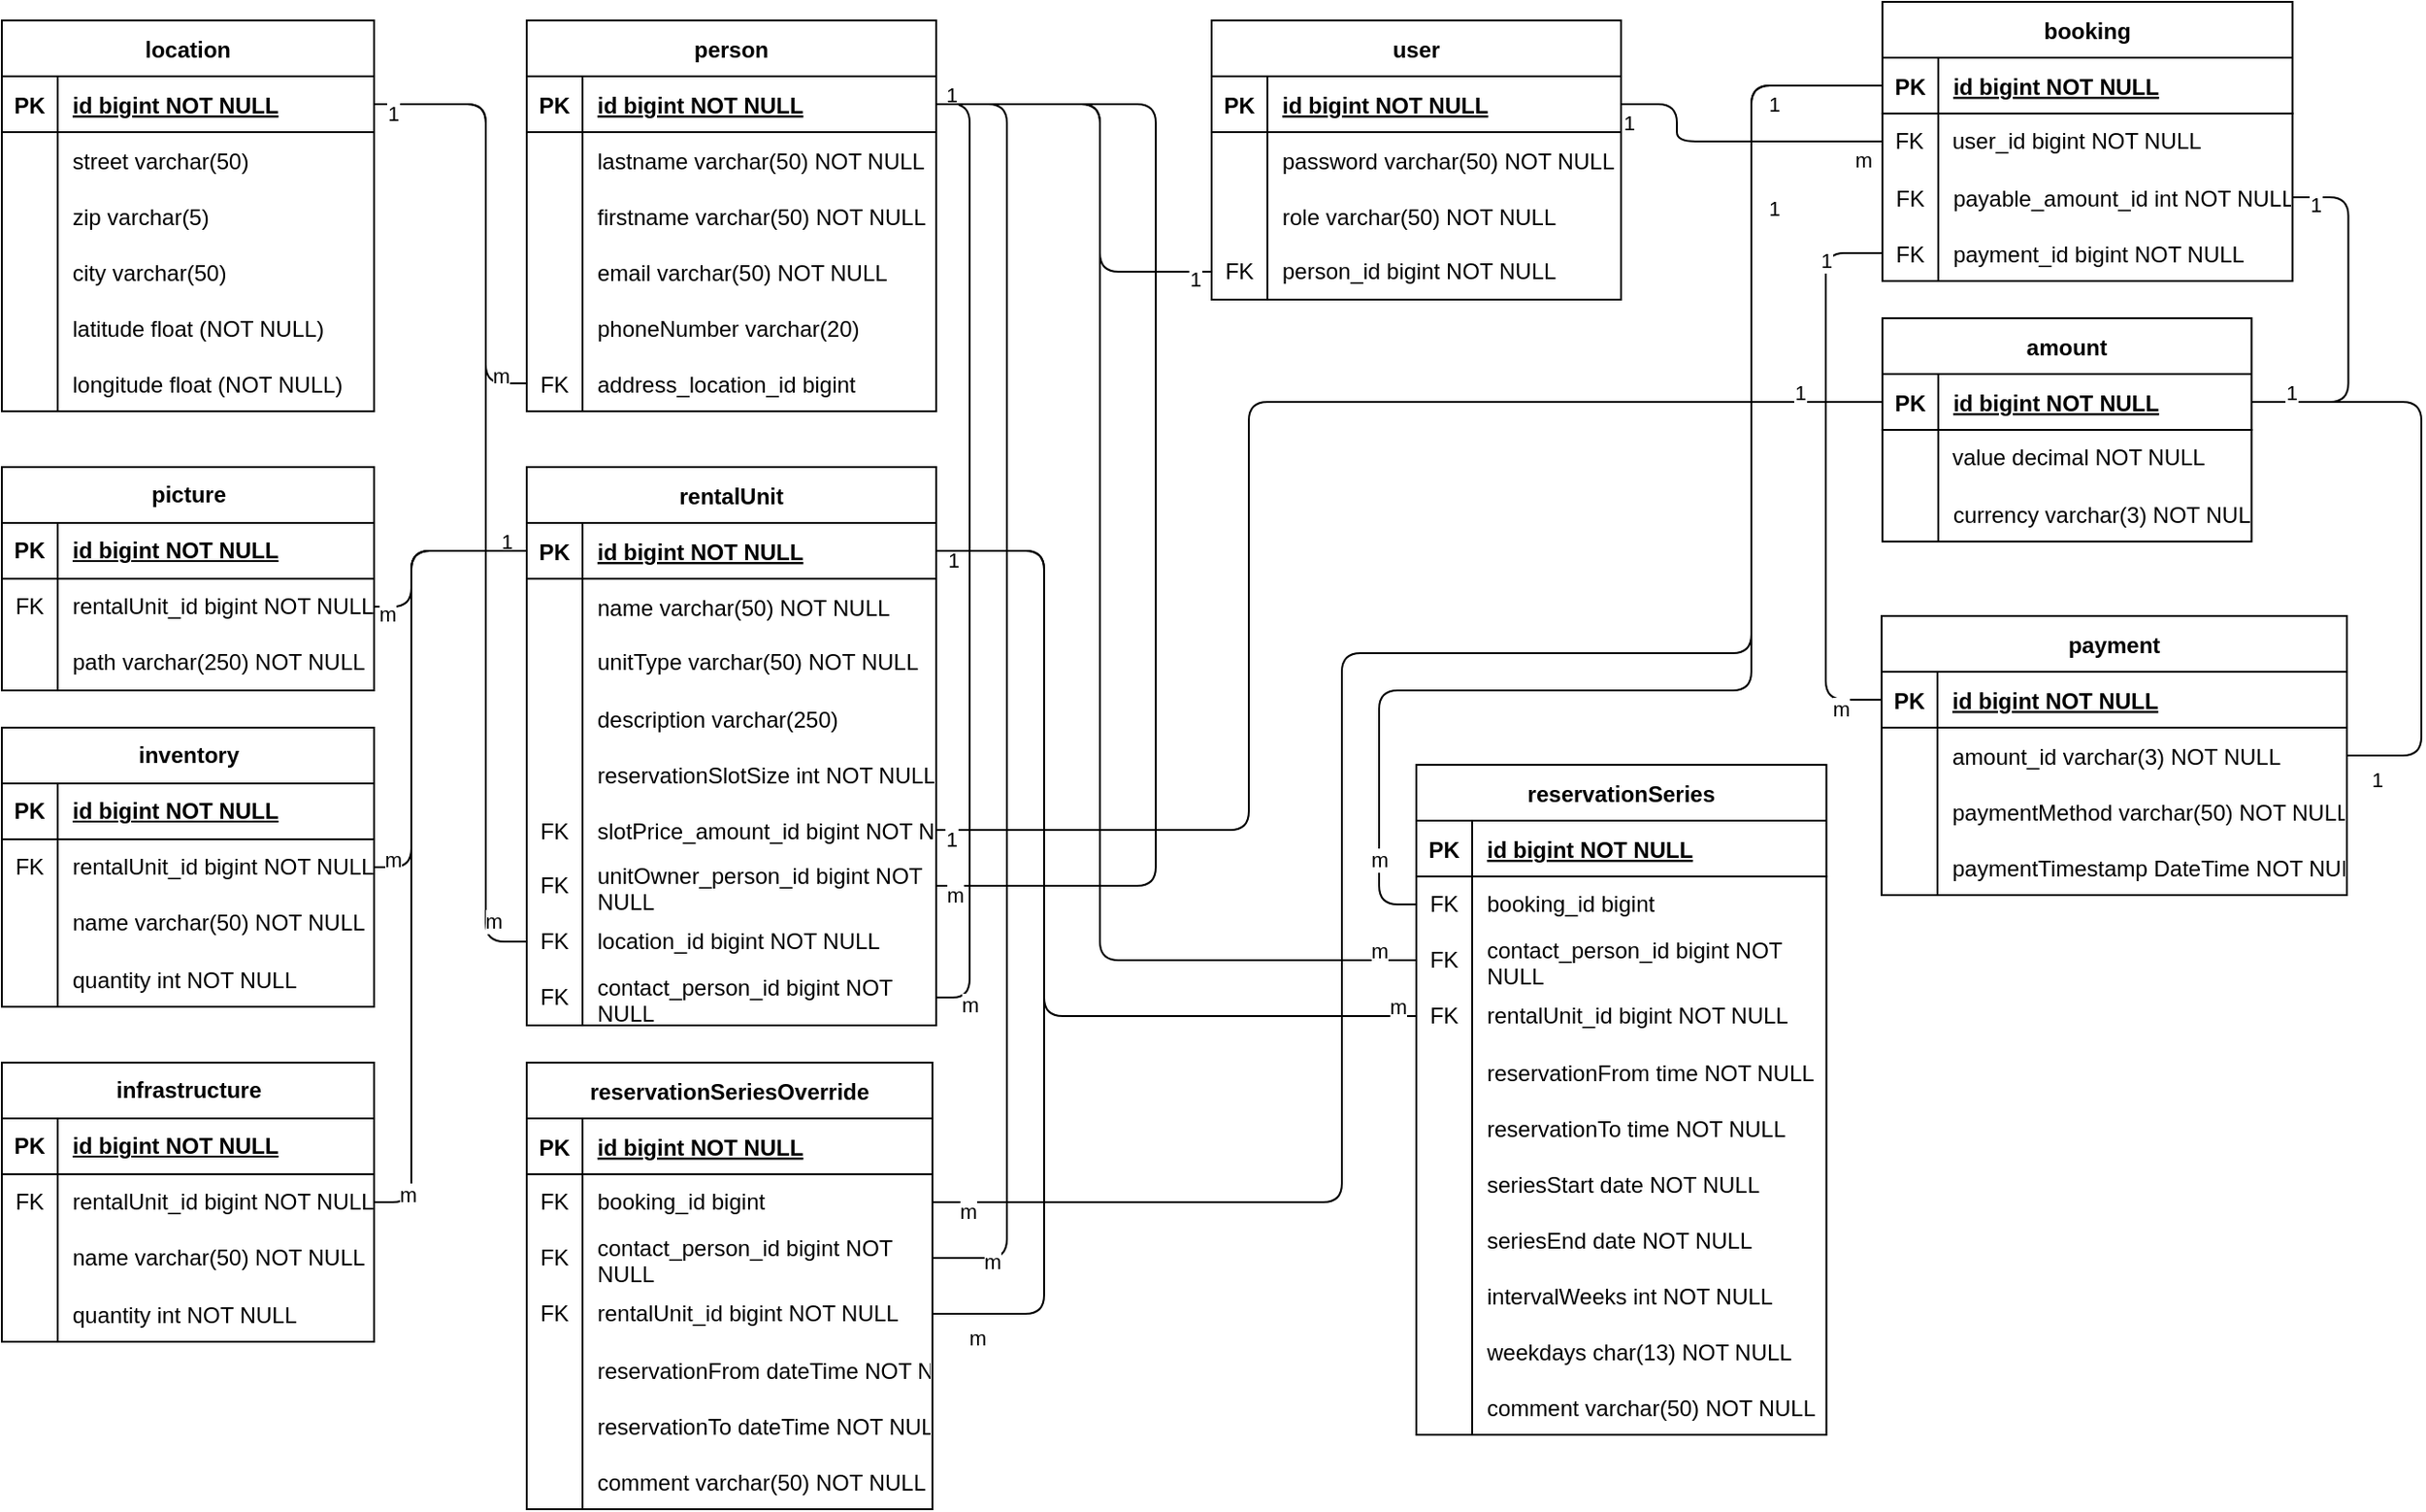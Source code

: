<mxfile version="20.5.3" type="embed"><diagram id="R2lEEEUBdFMjLlhIrx00" name="Page-1"><mxGraphModel dx="883" dy="630" grid="1" gridSize="10" guides="1" tooltips="1" connect="1" arrows="1" fold="1" page="1" pageScale="1" pageWidth="1100" pageHeight="850" math="0" shadow="0" extFonts="Permanent Marker^https://fonts.googleapis.com/css?family=Permanent+Marker"><root><mxCell id="0"/><mxCell id="1" parent="0"/><mxCell id="C-vyLk0tnHw3VtMMgP7b-1" value="" style="edgeStyle=orthogonalEdgeStyle;endArrow=none;startArrow=none;endFill=0;startFill=0;entryX=0;entryY=0.5;entryDx=0;entryDy=0;exitX=1;exitY=0.5;exitDx=0;exitDy=0;" parent="1" source="lqvGJIxWQBwntYFB9ahe-32" target="lqvGJIxWQBwntYFB9ahe-25" edge="1"><mxGeometry width="100" height="100" relative="1" as="geometry"><mxPoint x="240" y="70" as="sourcePoint"/><mxPoint x="400" y="160" as="targetPoint"/><Array as="points"><mxPoint x="280" y="85"/><mxPoint x="280" y="235"/></Array></mxGeometry></mxCell><mxCell id="lqvGJIxWQBwntYFB9ahe-107" value="m" style="edgeLabel;html=1;align=center;verticalAlign=middle;resizable=0;points=[];" parent="C-vyLk0tnHw3VtMMgP7b-1" vertex="1" connectable="0"><mxGeometry x="0.876" y="4" relative="1" as="geometry"><mxPoint as="offset"/></mxGeometry></mxCell><mxCell id="C-vyLk0tnHw3VtMMgP7b-2" value="person" style="shape=table;startSize=30;container=1;collapsible=1;childLayout=tableLayout;fixedRows=1;rowLines=0;fontStyle=1;align=center;resizeLast=1;" parent="1" vertex="1"><mxGeometry x="302" y="40" width="220" height="210" as="geometry"/></mxCell><mxCell id="C-vyLk0tnHw3VtMMgP7b-3" value="" style="shape=partialRectangle;collapsible=0;dropTarget=0;pointerEvents=0;fillColor=none;points=[[0,0.5],[1,0.5]];portConstraint=eastwest;top=0;left=0;right=0;bottom=1;" parent="C-vyLk0tnHw3VtMMgP7b-2" vertex="1"><mxGeometry y="30" width="220" height="30" as="geometry"/></mxCell><mxCell id="C-vyLk0tnHw3VtMMgP7b-4" value="PK" style="shape=partialRectangle;overflow=hidden;connectable=0;fillColor=none;top=0;left=0;bottom=0;right=0;fontStyle=1;" parent="C-vyLk0tnHw3VtMMgP7b-3" vertex="1"><mxGeometry width="30" height="30" as="geometry"><mxRectangle width="30" height="30" as="alternateBounds"/></mxGeometry></mxCell><mxCell id="C-vyLk0tnHw3VtMMgP7b-5" value="id bigint NOT NULL " style="shape=partialRectangle;overflow=hidden;connectable=0;fillColor=none;top=0;left=0;bottom=0;right=0;align=left;spacingLeft=6;fontStyle=5;" parent="C-vyLk0tnHw3VtMMgP7b-3" vertex="1"><mxGeometry x="30" width="190" height="30" as="geometry"><mxRectangle width="190" height="30" as="alternateBounds"/></mxGeometry></mxCell><mxCell id="C-vyLk0tnHw3VtMMgP7b-6" value="" style="shape=partialRectangle;collapsible=0;dropTarget=0;pointerEvents=0;fillColor=none;points=[[0,0.5],[1,0.5]];portConstraint=eastwest;top=0;left=0;right=0;bottom=0;" parent="C-vyLk0tnHw3VtMMgP7b-2" vertex="1"><mxGeometry y="60" width="220" height="30" as="geometry"/></mxCell><mxCell id="C-vyLk0tnHw3VtMMgP7b-7" value="" style="shape=partialRectangle;overflow=hidden;connectable=0;fillColor=none;top=0;left=0;bottom=0;right=0;" parent="C-vyLk0tnHw3VtMMgP7b-6" vertex="1"><mxGeometry width="30" height="30" as="geometry"><mxRectangle width="30" height="30" as="alternateBounds"/></mxGeometry></mxCell><mxCell id="C-vyLk0tnHw3VtMMgP7b-8" value="lastname varchar(50) NOT NULL" style="shape=partialRectangle;overflow=hidden;connectable=0;fillColor=none;top=0;left=0;bottom=0;right=0;align=left;spacingLeft=6;" parent="C-vyLk0tnHw3VtMMgP7b-6" vertex="1"><mxGeometry x="30" width="190" height="30" as="geometry"><mxRectangle width="190" height="30" as="alternateBounds"/></mxGeometry></mxCell><mxCell id="lqvGJIxWQBwntYFB9ahe-19" value="" style="shape=tableRow;horizontal=0;startSize=0;swimlaneHead=0;swimlaneBody=0;fillColor=none;collapsible=0;dropTarget=0;points=[[0,0.5],[1,0.5]];portConstraint=eastwest;top=0;left=0;right=0;bottom=0;" parent="C-vyLk0tnHw3VtMMgP7b-2" vertex="1"><mxGeometry y="90" width="220" height="30" as="geometry"/></mxCell><mxCell id="lqvGJIxWQBwntYFB9ahe-20" value="" style="shape=partialRectangle;connectable=0;fillColor=none;top=0;left=0;bottom=0;right=0;editable=1;overflow=hidden;" parent="lqvGJIxWQBwntYFB9ahe-19" vertex="1"><mxGeometry width="30" height="30" as="geometry"><mxRectangle width="30" height="30" as="alternateBounds"/></mxGeometry></mxCell><mxCell id="lqvGJIxWQBwntYFB9ahe-21" value="firstname varchar(50) NOT NULL" style="shape=partialRectangle;connectable=0;fillColor=none;top=0;left=0;bottom=0;right=0;align=left;spacingLeft=6;overflow=hidden;" parent="lqvGJIxWQBwntYFB9ahe-19" vertex="1"><mxGeometry x="30" width="190" height="30" as="geometry"><mxRectangle width="190" height="30" as="alternateBounds"/></mxGeometry></mxCell><mxCell id="lqvGJIxWQBwntYFB9ahe-22" value="" style="shape=tableRow;horizontal=0;startSize=0;swimlaneHead=0;swimlaneBody=0;fillColor=none;collapsible=0;dropTarget=0;points=[[0,0.5],[1,0.5]];portConstraint=eastwest;top=0;left=0;right=0;bottom=0;" parent="C-vyLk0tnHw3VtMMgP7b-2" vertex="1"><mxGeometry y="120" width="220" height="30" as="geometry"/></mxCell><mxCell id="lqvGJIxWQBwntYFB9ahe-23" value="" style="shape=partialRectangle;connectable=0;fillColor=none;top=0;left=0;bottom=0;right=0;editable=1;overflow=hidden;" parent="lqvGJIxWQBwntYFB9ahe-22" vertex="1"><mxGeometry width="30" height="30" as="geometry"><mxRectangle width="30" height="30" as="alternateBounds"/></mxGeometry></mxCell><mxCell id="lqvGJIxWQBwntYFB9ahe-24" value="email varchar(50) NOT NULL" style="shape=partialRectangle;connectable=0;fillColor=none;top=0;left=0;bottom=0;right=0;align=left;spacingLeft=6;overflow=hidden;" parent="lqvGJIxWQBwntYFB9ahe-22" vertex="1"><mxGeometry x="30" width="190" height="30" as="geometry"><mxRectangle width="190" height="30" as="alternateBounds"/></mxGeometry></mxCell><mxCell id="-pVWN-5g0OcptFUe22VX-40" value="" style="shape=tableRow;horizontal=0;startSize=0;swimlaneHead=0;swimlaneBody=0;fillColor=none;collapsible=0;dropTarget=0;points=[[0,0.5],[1,0.5]];portConstraint=eastwest;top=0;left=0;right=0;bottom=0;" parent="C-vyLk0tnHw3VtMMgP7b-2" vertex="1"><mxGeometry y="150" width="220" height="30" as="geometry"/></mxCell><mxCell id="-pVWN-5g0OcptFUe22VX-41" value="" style="shape=partialRectangle;connectable=0;fillColor=none;top=0;left=0;bottom=0;right=0;editable=1;overflow=hidden;" parent="-pVWN-5g0OcptFUe22VX-40" vertex="1"><mxGeometry width="30" height="30" as="geometry"><mxRectangle width="30" height="30" as="alternateBounds"/></mxGeometry></mxCell><mxCell id="-pVWN-5g0OcptFUe22VX-42" value="phoneNumber varchar(20)" style="shape=partialRectangle;connectable=0;fillColor=none;top=0;left=0;bottom=0;right=0;align=left;spacingLeft=6;overflow=hidden;" parent="-pVWN-5g0OcptFUe22VX-40" vertex="1"><mxGeometry x="30" width="190" height="30" as="geometry"><mxRectangle width="190" height="30" as="alternateBounds"/></mxGeometry></mxCell><mxCell id="lqvGJIxWQBwntYFB9ahe-25" value="" style="shape=tableRow;horizontal=0;startSize=0;swimlaneHead=0;swimlaneBody=0;fillColor=none;collapsible=0;dropTarget=0;points=[[0,0.5],[1,0.5]];portConstraint=eastwest;top=0;left=0;right=0;bottom=0;" parent="C-vyLk0tnHw3VtMMgP7b-2" vertex="1"><mxGeometry y="180" width="220" height="30" as="geometry"/></mxCell><mxCell id="lqvGJIxWQBwntYFB9ahe-26" value="FK" style="shape=partialRectangle;connectable=0;fillColor=none;top=0;left=0;bottom=0;right=0;editable=1;overflow=hidden;" parent="lqvGJIxWQBwntYFB9ahe-25" vertex="1"><mxGeometry width="30" height="30" as="geometry"><mxRectangle width="30" height="30" as="alternateBounds"/></mxGeometry></mxCell><mxCell id="lqvGJIxWQBwntYFB9ahe-27" value="address_location_id bigint" style="shape=partialRectangle;connectable=0;fillColor=none;top=0;left=0;bottom=0;right=0;align=left;spacingLeft=6;overflow=hidden;" parent="lqvGJIxWQBwntYFB9ahe-25" vertex="1"><mxGeometry x="30" width="190" height="30" as="geometry"><mxRectangle width="190" height="30" as="alternateBounds"/></mxGeometry></mxCell><mxCell id="C-vyLk0tnHw3VtMMgP7b-13" value="rentalUnit" style="shape=table;startSize=30;container=1;collapsible=1;childLayout=tableLayout;fixedRows=1;rowLines=0;fontStyle=1;align=center;resizeLast=1;" parent="1" vertex="1"><mxGeometry x="302" y="280" width="220" height="300" as="geometry"/></mxCell><mxCell id="C-vyLk0tnHw3VtMMgP7b-14" value="" style="shape=partialRectangle;collapsible=0;dropTarget=0;pointerEvents=0;fillColor=none;points=[[0,0.5],[1,0.5]];portConstraint=eastwest;top=0;left=0;right=0;bottom=1;" parent="C-vyLk0tnHw3VtMMgP7b-13" vertex="1"><mxGeometry y="30" width="220" height="30" as="geometry"/></mxCell><mxCell id="C-vyLk0tnHw3VtMMgP7b-15" value="PK" style="shape=partialRectangle;overflow=hidden;connectable=0;fillColor=none;top=0;left=0;bottom=0;right=0;fontStyle=1;" parent="C-vyLk0tnHw3VtMMgP7b-14" vertex="1"><mxGeometry width="30" height="30" as="geometry"><mxRectangle width="30" height="30" as="alternateBounds"/></mxGeometry></mxCell><mxCell id="C-vyLk0tnHw3VtMMgP7b-16" value="id bigint NOT NULL " style="shape=partialRectangle;overflow=hidden;connectable=0;fillColor=none;top=0;left=0;bottom=0;right=0;align=left;spacingLeft=6;fontStyle=5;" parent="C-vyLk0tnHw3VtMMgP7b-14" vertex="1"><mxGeometry x="30" width="190" height="30" as="geometry"><mxRectangle width="190" height="30" as="alternateBounds"/></mxGeometry></mxCell><mxCell id="C-vyLk0tnHw3VtMMgP7b-17" value="" style="shape=partialRectangle;collapsible=0;dropTarget=0;pointerEvents=0;fillColor=none;points=[[0,0.5],[1,0.5]];portConstraint=eastwest;top=0;left=0;right=0;bottom=0;" parent="C-vyLk0tnHw3VtMMgP7b-13" vertex="1"><mxGeometry y="60" width="220" height="30" as="geometry"/></mxCell><mxCell id="C-vyLk0tnHw3VtMMgP7b-18" value="" style="shape=partialRectangle;overflow=hidden;connectable=0;fillColor=none;top=0;left=0;bottom=0;right=0;" parent="C-vyLk0tnHw3VtMMgP7b-17" vertex="1"><mxGeometry width="30" height="30" as="geometry"><mxRectangle width="30" height="30" as="alternateBounds"/></mxGeometry></mxCell><mxCell id="C-vyLk0tnHw3VtMMgP7b-19" value="name varchar(50) NOT NULL" style="shape=partialRectangle;overflow=hidden;connectable=0;fillColor=none;top=0;left=0;bottom=0;right=0;align=left;spacingLeft=6;" parent="C-vyLk0tnHw3VtMMgP7b-17" vertex="1"><mxGeometry x="30" width="190" height="30" as="geometry"><mxRectangle width="190" height="30" as="alternateBounds"/></mxGeometry></mxCell><mxCell id="lqvGJIxWQBwntYFB9ahe-194" value="" style="shape=tableRow;horizontal=0;startSize=0;swimlaneHead=0;swimlaneBody=0;fillColor=none;collapsible=0;dropTarget=0;points=[[0,0.5],[1,0.5]];portConstraint=eastwest;top=0;left=0;right=0;bottom=0;" parent="C-vyLk0tnHw3VtMMgP7b-13" vertex="1"><mxGeometry y="90" width="220" height="30" as="geometry"/></mxCell><mxCell id="lqvGJIxWQBwntYFB9ahe-195" value="" style="shape=partialRectangle;connectable=0;fillColor=none;top=0;left=0;bottom=0;right=0;fontStyle=0;overflow=hidden;whiteSpace=wrap;html=1;" parent="lqvGJIxWQBwntYFB9ahe-194" vertex="1"><mxGeometry width="30" height="30" as="geometry"><mxRectangle width="30" height="30" as="alternateBounds"/></mxGeometry></mxCell><mxCell id="lqvGJIxWQBwntYFB9ahe-196" value="unitType varchar(50) NOT NULL" style="shape=partialRectangle;connectable=0;fillColor=none;top=0;left=0;bottom=0;right=0;align=left;spacingLeft=6;fontStyle=0;overflow=hidden;whiteSpace=wrap;html=1;" parent="lqvGJIxWQBwntYFB9ahe-194" vertex="1"><mxGeometry x="30" width="190" height="30" as="geometry"><mxRectangle width="190" height="30" as="alternateBounds"/></mxGeometry></mxCell><mxCell id="lqvGJIxWQBwntYFB9ahe-28" value="" style="shape=tableRow;horizontal=0;startSize=0;swimlaneHead=0;swimlaneBody=0;fillColor=none;collapsible=0;dropTarget=0;points=[[0,0.5],[1,0.5]];portConstraint=eastwest;top=0;left=0;right=0;bottom=0;" parent="C-vyLk0tnHw3VtMMgP7b-13" vertex="1"><mxGeometry y="120" width="220" height="30" as="geometry"/></mxCell><mxCell id="lqvGJIxWQBwntYFB9ahe-29" value="" style="shape=partialRectangle;connectable=0;fillColor=none;top=0;left=0;bottom=0;right=0;editable=1;overflow=hidden;" parent="lqvGJIxWQBwntYFB9ahe-28" vertex="1"><mxGeometry width="30" height="30" as="geometry"><mxRectangle width="30" height="30" as="alternateBounds"/></mxGeometry></mxCell><mxCell id="lqvGJIxWQBwntYFB9ahe-30" value="description varchar(250)" style="shape=partialRectangle;connectable=0;fillColor=none;top=0;left=0;bottom=0;right=0;align=left;spacingLeft=6;overflow=hidden;" parent="lqvGJIxWQBwntYFB9ahe-28" vertex="1"><mxGeometry x="30" width="190" height="30" as="geometry"><mxRectangle width="190" height="30" as="alternateBounds"/></mxGeometry></mxCell><mxCell id="-pVWN-5g0OcptFUe22VX-73" value="" style="shape=tableRow;horizontal=0;startSize=0;swimlaneHead=0;swimlaneBody=0;fillColor=none;collapsible=0;dropTarget=0;points=[[0,0.5],[1,0.5]];portConstraint=eastwest;top=0;left=0;right=0;bottom=0;" parent="C-vyLk0tnHw3VtMMgP7b-13" vertex="1"><mxGeometry y="150" width="220" height="30" as="geometry"/></mxCell><mxCell id="-pVWN-5g0OcptFUe22VX-74" value="" style="shape=partialRectangle;connectable=0;fillColor=none;top=0;left=0;bottom=0;right=0;editable=1;overflow=hidden;" parent="-pVWN-5g0OcptFUe22VX-73" vertex="1"><mxGeometry width="30" height="30" as="geometry"><mxRectangle width="30" height="30" as="alternateBounds"/></mxGeometry></mxCell><mxCell id="-pVWN-5g0OcptFUe22VX-75" value="reservationSlotSize int NOT NULL" style="shape=partialRectangle;connectable=0;fillColor=none;top=0;left=0;bottom=0;right=0;align=left;spacingLeft=6;overflow=hidden;" parent="-pVWN-5g0OcptFUe22VX-73" vertex="1"><mxGeometry x="30" width="190" height="30" as="geometry"><mxRectangle width="190" height="30" as="alternateBounds"/></mxGeometry></mxCell><mxCell id="-pVWN-5g0OcptFUe22VX-76" value="" style="shape=tableRow;horizontal=0;startSize=0;swimlaneHead=0;swimlaneBody=0;fillColor=none;collapsible=0;dropTarget=0;points=[[0,0.5],[1,0.5]];portConstraint=eastwest;top=0;left=0;right=0;bottom=0;" parent="C-vyLk0tnHw3VtMMgP7b-13" vertex="1"><mxGeometry y="180" width="220" height="30" as="geometry"/></mxCell><mxCell id="-pVWN-5g0OcptFUe22VX-77" value="FK" style="shape=partialRectangle;connectable=0;fillColor=none;top=0;left=0;bottom=0;right=0;editable=1;overflow=hidden;" parent="-pVWN-5g0OcptFUe22VX-76" vertex="1"><mxGeometry width="30" height="30" as="geometry"><mxRectangle width="30" height="30" as="alternateBounds"/></mxGeometry></mxCell><mxCell id="-pVWN-5g0OcptFUe22VX-78" value="slotPrice_amount_id bigint NOT NULL" style="shape=partialRectangle;connectable=0;fillColor=none;top=0;left=0;bottom=0;right=0;align=left;spacingLeft=6;overflow=hidden;" parent="-pVWN-5g0OcptFUe22VX-76" vertex="1"><mxGeometry x="30" width="190" height="30" as="geometry"><mxRectangle width="190" height="30" as="alternateBounds"/></mxGeometry></mxCell><mxCell id="-pVWN-5g0OcptFUe22VX-30" value="" style="shape=tableRow;horizontal=0;startSize=0;swimlaneHead=0;swimlaneBody=0;fillColor=none;collapsible=0;dropTarget=0;points=[[0,0.5],[1,0.5]];portConstraint=eastwest;top=0;left=0;right=0;bottom=0;" parent="C-vyLk0tnHw3VtMMgP7b-13" vertex="1"><mxGeometry y="210" width="220" height="30" as="geometry"/></mxCell><mxCell id="-pVWN-5g0OcptFUe22VX-31" value="FK" style="shape=partialRectangle;connectable=0;fillColor=none;top=0;left=0;bottom=0;right=0;fontStyle=0;overflow=hidden;whiteSpace=wrap;html=1;" parent="-pVWN-5g0OcptFUe22VX-30" vertex="1"><mxGeometry width="30" height="30" as="geometry"><mxRectangle width="30" height="30" as="alternateBounds"/></mxGeometry></mxCell><mxCell id="-pVWN-5g0OcptFUe22VX-32" value="unitOwner_person_id bigint&amp;nbsp;NOT NULL" style="shape=partialRectangle;connectable=0;fillColor=none;top=0;left=0;bottom=0;right=0;align=left;spacingLeft=6;fontStyle=0;overflow=hidden;whiteSpace=wrap;html=1;" parent="-pVWN-5g0OcptFUe22VX-30" vertex="1"><mxGeometry x="30" width="190" height="30" as="geometry"><mxRectangle width="190" height="30" as="alternateBounds"/></mxGeometry></mxCell><mxCell id="lqvGJIxWQBwntYFB9ahe-185" value="" style="shape=tableRow;horizontal=0;startSize=0;swimlaneHead=0;swimlaneBody=0;fillColor=none;collapsible=0;dropTarget=0;points=[[0,0.5],[1,0.5]];portConstraint=eastwest;top=0;left=0;right=0;bottom=0;" parent="C-vyLk0tnHw3VtMMgP7b-13" vertex="1"><mxGeometry y="240" width="220" height="30" as="geometry"/></mxCell><mxCell id="lqvGJIxWQBwntYFB9ahe-186" value="FK" style="shape=partialRectangle;connectable=0;fillColor=none;top=0;left=0;bottom=0;right=0;fontStyle=0;overflow=hidden;whiteSpace=wrap;html=1;" parent="lqvGJIxWQBwntYFB9ahe-185" vertex="1"><mxGeometry width="30" height="30" as="geometry"><mxRectangle width="30" height="30" as="alternateBounds"/></mxGeometry></mxCell><mxCell id="lqvGJIxWQBwntYFB9ahe-187" value="location_id bigint&amp;nbsp;NOT NULL" style="shape=partialRectangle;connectable=0;fillColor=none;top=0;left=0;bottom=0;right=0;align=left;spacingLeft=6;fontStyle=0;overflow=hidden;whiteSpace=wrap;html=1;" parent="lqvGJIxWQBwntYFB9ahe-185" vertex="1"><mxGeometry x="30" width="190" height="30" as="geometry"><mxRectangle width="190" height="30" as="alternateBounds"/></mxGeometry></mxCell><mxCell id="lqvGJIxWQBwntYFB9ahe-115" value="" style="shape=tableRow;horizontal=0;startSize=0;swimlaneHead=0;swimlaneBody=0;fillColor=none;collapsible=0;dropTarget=0;points=[[0,0.5],[1,0.5]];portConstraint=eastwest;top=0;left=0;right=0;bottom=0;" parent="C-vyLk0tnHw3VtMMgP7b-13" vertex="1"><mxGeometry y="270" width="220" height="30" as="geometry"/></mxCell><mxCell id="lqvGJIxWQBwntYFB9ahe-116" value="FK" style="shape=partialRectangle;connectable=0;fillColor=none;top=0;left=0;bottom=0;right=0;fontStyle=0;overflow=hidden;whiteSpace=wrap;html=1;" parent="lqvGJIxWQBwntYFB9ahe-115" vertex="1"><mxGeometry width="30" height="30" as="geometry"><mxRectangle width="30" height="30" as="alternateBounds"/></mxGeometry></mxCell><mxCell id="lqvGJIxWQBwntYFB9ahe-117" value="contact_person_id bigint&amp;nbsp;NOT NULL" style="shape=partialRectangle;connectable=0;fillColor=none;top=0;left=0;bottom=0;right=0;align=left;spacingLeft=6;fontStyle=0;overflow=hidden;whiteSpace=wrap;html=1;" parent="lqvGJIxWQBwntYFB9ahe-115" vertex="1"><mxGeometry x="30" width="190" height="30" as="geometry"><mxRectangle width="190" height="30" as="alternateBounds"/></mxGeometry></mxCell><mxCell id="lqvGJIxWQBwntYFB9ahe-31" value="location" style="shape=table;startSize=30;container=1;collapsible=1;childLayout=tableLayout;fixedRows=1;rowLines=0;fontStyle=1;align=center;resizeLast=1;" parent="1" vertex="1"><mxGeometry x="20" y="40" width="200" height="210" as="geometry"/></mxCell><mxCell id="lqvGJIxWQBwntYFB9ahe-32" value="" style="shape=partialRectangle;collapsible=0;dropTarget=0;pointerEvents=0;fillColor=none;points=[[0,0.5],[1,0.5]];portConstraint=eastwest;top=0;left=0;right=0;bottom=1;" parent="lqvGJIxWQBwntYFB9ahe-31" vertex="1"><mxGeometry y="30" width="200" height="30" as="geometry"/></mxCell><mxCell id="lqvGJIxWQBwntYFB9ahe-33" value="PK" style="shape=partialRectangle;overflow=hidden;connectable=0;fillColor=none;top=0;left=0;bottom=0;right=0;fontStyle=1;" parent="lqvGJIxWQBwntYFB9ahe-32" vertex="1"><mxGeometry width="30" height="30" as="geometry"><mxRectangle width="30" height="30" as="alternateBounds"/></mxGeometry></mxCell><mxCell id="lqvGJIxWQBwntYFB9ahe-34" value="id bigint NOT NULL " style="shape=partialRectangle;overflow=hidden;connectable=0;fillColor=none;top=0;left=0;bottom=0;right=0;align=left;spacingLeft=6;fontStyle=5;" parent="lqvGJIxWQBwntYFB9ahe-32" vertex="1"><mxGeometry x="30" width="170" height="30" as="geometry"><mxRectangle width="170" height="30" as="alternateBounds"/></mxGeometry></mxCell><mxCell id="lqvGJIxWQBwntYFB9ahe-35" value="" style="shape=partialRectangle;collapsible=0;dropTarget=0;pointerEvents=0;fillColor=none;points=[[0,0.5],[1,0.5]];portConstraint=eastwest;top=0;left=0;right=0;bottom=0;" parent="lqvGJIxWQBwntYFB9ahe-31" vertex="1"><mxGeometry y="60" width="200" height="30" as="geometry"/></mxCell><mxCell id="lqvGJIxWQBwntYFB9ahe-36" value="" style="shape=partialRectangle;overflow=hidden;connectable=0;fillColor=none;top=0;left=0;bottom=0;right=0;" parent="lqvGJIxWQBwntYFB9ahe-35" vertex="1"><mxGeometry width="30" height="30" as="geometry"><mxRectangle width="30" height="30" as="alternateBounds"/></mxGeometry></mxCell><mxCell id="lqvGJIxWQBwntYFB9ahe-37" value="street varchar(50)" style="shape=partialRectangle;overflow=hidden;connectable=0;fillColor=none;top=0;left=0;bottom=0;right=0;align=left;spacingLeft=6;" parent="lqvGJIxWQBwntYFB9ahe-35" vertex="1"><mxGeometry x="30" width="170" height="30" as="geometry"><mxRectangle width="170" height="30" as="alternateBounds"/></mxGeometry></mxCell><mxCell id="lqvGJIxWQBwntYFB9ahe-38" value="" style="shape=tableRow;horizontal=0;startSize=0;swimlaneHead=0;swimlaneBody=0;fillColor=none;collapsible=0;dropTarget=0;points=[[0,0.5],[1,0.5]];portConstraint=eastwest;top=0;left=0;right=0;bottom=0;" parent="lqvGJIxWQBwntYFB9ahe-31" vertex="1"><mxGeometry y="90" width="200" height="30" as="geometry"/></mxCell><mxCell id="lqvGJIxWQBwntYFB9ahe-39" value="" style="shape=partialRectangle;connectable=0;fillColor=none;top=0;left=0;bottom=0;right=0;editable=1;overflow=hidden;" parent="lqvGJIxWQBwntYFB9ahe-38" vertex="1"><mxGeometry width="30" height="30" as="geometry"><mxRectangle width="30" height="30" as="alternateBounds"/></mxGeometry></mxCell><mxCell id="lqvGJIxWQBwntYFB9ahe-40" value="zip varchar(5)" style="shape=partialRectangle;connectable=0;fillColor=none;top=0;left=0;bottom=0;right=0;align=left;spacingLeft=6;overflow=hidden;" parent="lqvGJIxWQBwntYFB9ahe-38" vertex="1"><mxGeometry x="30" width="170" height="30" as="geometry"><mxRectangle width="170" height="30" as="alternateBounds"/></mxGeometry></mxCell><mxCell id="lqvGJIxWQBwntYFB9ahe-41" value="" style="shape=tableRow;horizontal=0;startSize=0;swimlaneHead=0;swimlaneBody=0;fillColor=none;collapsible=0;dropTarget=0;points=[[0,0.5],[1,0.5]];portConstraint=eastwest;top=0;left=0;right=0;bottom=0;" parent="lqvGJIxWQBwntYFB9ahe-31" vertex="1"><mxGeometry y="120" width="200" height="30" as="geometry"/></mxCell><mxCell id="lqvGJIxWQBwntYFB9ahe-42" value="" style="shape=partialRectangle;connectable=0;fillColor=none;top=0;left=0;bottom=0;right=0;editable=1;overflow=hidden;" parent="lqvGJIxWQBwntYFB9ahe-41" vertex="1"><mxGeometry width="30" height="30" as="geometry"><mxRectangle width="30" height="30" as="alternateBounds"/></mxGeometry></mxCell><mxCell id="lqvGJIxWQBwntYFB9ahe-43" value="city varchar(50)" style="shape=partialRectangle;connectable=0;fillColor=none;top=0;left=0;bottom=0;right=0;align=left;spacingLeft=6;overflow=hidden;" parent="lqvGJIxWQBwntYFB9ahe-41" vertex="1"><mxGeometry x="30" width="170" height="30" as="geometry"><mxRectangle width="170" height="30" as="alternateBounds"/></mxGeometry></mxCell><mxCell id="lqvGJIxWQBwntYFB9ahe-124" value="" style="shape=tableRow;horizontal=0;startSize=0;swimlaneHead=0;swimlaneBody=0;fillColor=none;collapsible=0;dropTarget=0;points=[[0,0.5],[1,0.5]];portConstraint=eastwest;top=0;left=0;right=0;bottom=0;" parent="lqvGJIxWQBwntYFB9ahe-31" vertex="1"><mxGeometry y="150" width="200" height="30" as="geometry"/></mxCell><mxCell id="lqvGJIxWQBwntYFB9ahe-125" value="" style="shape=partialRectangle;connectable=0;fillColor=none;top=0;left=0;bottom=0;right=0;editable=1;overflow=hidden;" parent="lqvGJIxWQBwntYFB9ahe-124" vertex="1"><mxGeometry width="30" height="30" as="geometry"><mxRectangle width="30" height="30" as="alternateBounds"/></mxGeometry></mxCell><mxCell id="lqvGJIxWQBwntYFB9ahe-126" value="latitude float (NOT NULL)" style="shape=partialRectangle;connectable=0;fillColor=none;top=0;left=0;bottom=0;right=0;align=left;spacingLeft=6;overflow=hidden;" parent="lqvGJIxWQBwntYFB9ahe-124" vertex="1"><mxGeometry x="30" width="170" height="30" as="geometry"><mxRectangle width="170" height="30" as="alternateBounds"/></mxGeometry></mxCell><mxCell id="lqvGJIxWQBwntYFB9ahe-127" value="" style="shape=tableRow;horizontal=0;startSize=0;swimlaneHead=0;swimlaneBody=0;fillColor=none;collapsible=0;dropTarget=0;points=[[0,0.5],[1,0.5]];portConstraint=eastwest;top=0;left=0;right=0;bottom=0;" parent="lqvGJIxWQBwntYFB9ahe-31" vertex="1"><mxGeometry y="180" width="200" height="30" as="geometry"/></mxCell><mxCell id="lqvGJIxWQBwntYFB9ahe-128" value="" style="shape=partialRectangle;connectable=0;fillColor=none;top=0;left=0;bottom=0;right=0;editable=1;overflow=hidden;" parent="lqvGJIxWQBwntYFB9ahe-127" vertex="1"><mxGeometry width="30" height="30" as="geometry"><mxRectangle width="30" height="30" as="alternateBounds"/></mxGeometry></mxCell><mxCell id="lqvGJIxWQBwntYFB9ahe-129" value="longitude float (NOT NULL)" style="shape=partialRectangle;connectable=0;fillColor=none;top=0;left=0;bottom=0;right=0;align=left;spacingLeft=6;overflow=hidden;" parent="lqvGJIxWQBwntYFB9ahe-127" vertex="1"><mxGeometry x="30" width="170" height="30" as="geometry"><mxRectangle width="170" height="30" as="alternateBounds"/></mxGeometry></mxCell><mxCell id="lqvGJIxWQBwntYFB9ahe-48" value="reservationSeries" style="shape=table;startSize=30;container=1;collapsible=1;childLayout=tableLayout;fixedRows=1;rowLines=0;fontStyle=1;align=center;resizeLast=1;" parent="1" vertex="1"><mxGeometry x="780" y="440" width="220.33" height="360" as="geometry"/></mxCell><mxCell id="lqvGJIxWQBwntYFB9ahe-49" value="" style="shape=partialRectangle;collapsible=0;dropTarget=0;pointerEvents=0;fillColor=none;points=[[0,0.5],[1,0.5]];portConstraint=eastwest;top=0;left=0;right=0;bottom=1;" parent="lqvGJIxWQBwntYFB9ahe-48" vertex="1"><mxGeometry y="30" width="220.33" height="30" as="geometry"/></mxCell><mxCell id="lqvGJIxWQBwntYFB9ahe-50" value="PK" style="shape=partialRectangle;overflow=hidden;connectable=0;fillColor=none;top=0;left=0;bottom=0;right=0;fontStyle=1;" parent="lqvGJIxWQBwntYFB9ahe-49" vertex="1"><mxGeometry width="30" height="30" as="geometry"><mxRectangle width="30" height="30" as="alternateBounds"/></mxGeometry></mxCell><mxCell id="lqvGJIxWQBwntYFB9ahe-51" value="id bigint NOT NULL " style="shape=partialRectangle;overflow=hidden;connectable=0;fillColor=none;top=0;left=0;bottom=0;right=0;align=left;spacingLeft=6;fontStyle=5;" parent="lqvGJIxWQBwntYFB9ahe-49" vertex="1"><mxGeometry x="30" width="190.33" height="30" as="geometry"><mxRectangle width="190.33" height="30" as="alternateBounds"/></mxGeometry></mxCell><mxCell id="TYnw7XijjEmuvCzUd5s6-1" value="" style="shape=tableRow;horizontal=0;startSize=0;swimlaneHead=0;swimlaneBody=0;fillColor=none;collapsible=0;dropTarget=0;points=[[0,0.5],[1,0.5]];portConstraint=eastwest;top=0;left=0;right=0;bottom=0;" parent="lqvGJIxWQBwntYFB9ahe-48" vertex="1"><mxGeometry y="60" width="220.33" height="30" as="geometry"/></mxCell><mxCell id="TYnw7XijjEmuvCzUd5s6-2" value="FK" style="shape=partialRectangle;connectable=0;fillColor=none;top=0;left=0;bottom=0;right=0;fontStyle=0;overflow=hidden;whiteSpace=wrap;html=1;" parent="TYnw7XijjEmuvCzUd5s6-1" vertex="1"><mxGeometry width="30" height="30" as="geometry"><mxRectangle width="30" height="30" as="alternateBounds"/></mxGeometry></mxCell><mxCell id="TYnw7XijjEmuvCzUd5s6-3" value="booking_id bigint&amp;nbsp;" style="shape=partialRectangle;connectable=0;fillColor=none;top=0;left=0;bottom=0;right=0;align=left;spacingLeft=6;fontStyle=0;overflow=hidden;whiteSpace=wrap;html=1;" parent="TYnw7XijjEmuvCzUd5s6-1" vertex="1"><mxGeometry x="30" width="190.33" height="30" as="geometry"><mxRectangle width="190.33" height="30" as="alternateBounds"/></mxGeometry></mxCell><mxCell id="-pVWN-5g0OcptFUe22VX-49" value="" style="shape=tableRow;horizontal=0;startSize=0;swimlaneHead=0;swimlaneBody=0;fillColor=none;collapsible=0;dropTarget=0;points=[[0,0.5],[1,0.5]];portConstraint=eastwest;top=0;left=0;right=0;bottom=0;" parent="lqvGJIxWQBwntYFB9ahe-48" vertex="1"><mxGeometry y="90" width="220.33" height="30" as="geometry"/></mxCell><mxCell id="-pVWN-5g0OcptFUe22VX-50" value="FK" style="shape=partialRectangle;connectable=0;fillColor=none;top=0;left=0;bottom=0;right=0;fontStyle=0;overflow=hidden;whiteSpace=wrap;html=1;" parent="-pVWN-5g0OcptFUe22VX-49" vertex="1"><mxGeometry width="30" height="30" as="geometry"><mxRectangle width="30" height="30" as="alternateBounds"/></mxGeometry></mxCell><mxCell id="-pVWN-5g0OcptFUe22VX-51" value="contact_person_id bigint&amp;nbsp;NOT NULL" style="shape=partialRectangle;connectable=0;fillColor=none;top=0;left=0;bottom=0;right=0;align=left;spacingLeft=6;fontStyle=0;overflow=hidden;whiteSpace=wrap;html=1;" parent="-pVWN-5g0OcptFUe22VX-49" vertex="1"><mxGeometry x="30" width="190.33" height="30" as="geometry"><mxRectangle width="190.33" height="30" as="alternateBounds"/></mxGeometry></mxCell><mxCell id="lqvGJIxWQBwntYFB9ahe-133" value="" style="shape=tableRow;horizontal=0;startSize=0;swimlaneHead=0;swimlaneBody=0;fillColor=none;collapsible=0;dropTarget=0;points=[[0,0.5],[1,0.5]];portConstraint=eastwest;top=0;left=0;right=0;bottom=0;" parent="lqvGJIxWQBwntYFB9ahe-48" vertex="1"><mxGeometry y="120" width="220.33" height="30" as="geometry"/></mxCell><mxCell id="lqvGJIxWQBwntYFB9ahe-134" value="FK" style="shape=partialRectangle;connectable=0;fillColor=none;top=0;left=0;bottom=0;right=0;fontStyle=0;overflow=hidden;whiteSpace=wrap;html=1;" parent="lqvGJIxWQBwntYFB9ahe-133" vertex="1"><mxGeometry width="30" height="30" as="geometry"><mxRectangle width="30" height="30" as="alternateBounds"/></mxGeometry></mxCell><mxCell id="lqvGJIxWQBwntYFB9ahe-135" value="rentalUnit_id bigint&amp;nbsp;NOT NULL" style="shape=partialRectangle;connectable=0;fillColor=none;top=0;left=0;bottom=0;right=0;align=left;spacingLeft=6;fontStyle=0;overflow=hidden;whiteSpace=wrap;html=1;" parent="lqvGJIxWQBwntYFB9ahe-133" vertex="1"><mxGeometry x="30" width="190.33" height="30" as="geometry"><mxRectangle width="190.33" height="30" as="alternateBounds"/></mxGeometry></mxCell><mxCell id="lqvGJIxWQBwntYFB9ahe-140" value="" style="shape=tableRow;horizontal=0;startSize=0;swimlaneHead=0;swimlaneBody=0;fillColor=none;collapsible=0;dropTarget=0;points=[[0,0.5],[1,0.5]];portConstraint=eastwest;top=0;left=0;right=0;bottom=0;" parent="lqvGJIxWQBwntYFB9ahe-48" vertex="1"><mxGeometry y="150" width="220.33" height="30" as="geometry"/></mxCell><mxCell id="lqvGJIxWQBwntYFB9ahe-141" value="" style="shape=partialRectangle;connectable=0;fillColor=none;top=0;left=0;bottom=0;right=0;editable=1;overflow=hidden;" parent="lqvGJIxWQBwntYFB9ahe-140" vertex="1"><mxGeometry width="30" height="30" as="geometry"><mxRectangle width="30" height="30" as="alternateBounds"/></mxGeometry></mxCell><mxCell id="lqvGJIxWQBwntYFB9ahe-142" value="reservationFrom time NOT NULL" style="shape=partialRectangle;connectable=0;fillColor=none;top=0;left=0;bottom=0;right=0;align=left;spacingLeft=6;overflow=hidden;" parent="lqvGJIxWQBwntYFB9ahe-140" vertex="1"><mxGeometry x="30" width="190.33" height="30" as="geometry"><mxRectangle width="190.33" height="30" as="alternateBounds"/></mxGeometry></mxCell><mxCell id="lqvGJIxWQBwntYFB9ahe-146" value="" style="shape=tableRow;horizontal=0;startSize=0;swimlaneHead=0;swimlaneBody=0;fillColor=none;collapsible=0;dropTarget=0;points=[[0,0.5],[1,0.5]];portConstraint=eastwest;top=0;left=0;right=0;bottom=0;" parent="lqvGJIxWQBwntYFB9ahe-48" vertex="1"><mxGeometry y="180" width="220.33" height="30" as="geometry"/></mxCell><mxCell id="lqvGJIxWQBwntYFB9ahe-147" value="" style="shape=partialRectangle;connectable=0;fillColor=none;top=0;left=0;bottom=0;right=0;editable=1;overflow=hidden;" parent="lqvGJIxWQBwntYFB9ahe-146" vertex="1"><mxGeometry width="30" height="30" as="geometry"><mxRectangle width="30" height="30" as="alternateBounds"/></mxGeometry></mxCell><mxCell id="lqvGJIxWQBwntYFB9ahe-148" value="reservationTo time NOT NULL" style="shape=partialRectangle;connectable=0;fillColor=none;top=0;left=0;bottom=0;right=0;align=left;spacingLeft=6;overflow=hidden;" parent="lqvGJIxWQBwntYFB9ahe-146" vertex="1"><mxGeometry x="30" width="190.33" height="30" as="geometry"><mxRectangle width="190.33" height="30" as="alternateBounds"/></mxGeometry></mxCell><mxCell id="s86U_DRvaFwwrj0hK_C6-23" value="" style="shape=tableRow;horizontal=0;startSize=0;swimlaneHead=0;swimlaneBody=0;fillColor=none;collapsible=0;dropTarget=0;points=[[0,0.5],[1,0.5]];portConstraint=eastwest;top=0;left=0;right=0;bottom=0;" parent="lqvGJIxWQBwntYFB9ahe-48" vertex="1"><mxGeometry y="210" width="220.33" height="30" as="geometry"/></mxCell><mxCell id="s86U_DRvaFwwrj0hK_C6-24" value="" style="shape=partialRectangle;connectable=0;fillColor=none;top=0;left=0;bottom=0;right=0;editable=1;overflow=hidden;" parent="s86U_DRvaFwwrj0hK_C6-23" vertex="1"><mxGeometry width="30" height="30" as="geometry"><mxRectangle width="30" height="30" as="alternateBounds"/></mxGeometry></mxCell><mxCell id="s86U_DRvaFwwrj0hK_C6-25" value="seriesStart date NOT NULL" style="shape=partialRectangle;connectable=0;fillColor=none;top=0;left=0;bottom=0;right=0;align=left;spacingLeft=6;overflow=hidden;" parent="s86U_DRvaFwwrj0hK_C6-23" vertex="1"><mxGeometry x="30" width="190.33" height="30" as="geometry"><mxRectangle width="190.33" height="30" as="alternateBounds"/></mxGeometry></mxCell><mxCell id="s86U_DRvaFwwrj0hK_C6-20" value="" style="shape=tableRow;horizontal=0;startSize=0;swimlaneHead=0;swimlaneBody=0;fillColor=none;collapsible=0;dropTarget=0;points=[[0,0.5],[1,0.5]];portConstraint=eastwest;top=0;left=0;right=0;bottom=0;" parent="lqvGJIxWQBwntYFB9ahe-48" vertex="1"><mxGeometry y="240" width="220.33" height="30" as="geometry"/></mxCell><mxCell id="s86U_DRvaFwwrj0hK_C6-21" value="" style="shape=partialRectangle;connectable=0;fillColor=none;top=0;left=0;bottom=0;right=0;editable=1;overflow=hidden;" parent="s86U_DRvaFwwrj0hK_C6-20" vertex="1"><mxGeometry width="30" height="30" as="geometry"><mxRectangle width="30" height="30" as="alternateBounds"/></mxGeometry></mxCell><mxCell id="s86U_DRvaFwwrj0hK_C6-22" value="seriesEnd date NOT NULL" style="shape=partialRectangle;connectable=0;fillColor=none;top=0;left=0;bottom=0;right=0;align=left;spacingLeft=6;overflow=hidden;" parent="s86U_DRvaFwwrj0hK_C6-20" vertex="1"><mxGeometry x="30" width="190.33" height="30" as="geometry"><mxRectangle width="190.33" height="30" as="alternateBounds"/></mxGeometry></mxCell><mxCell id="XLRby2MUS3FTOPXArCwn-14" value="" style="shape=tableRow;horizontal=0;startSize=0;swimlaneHead=0;swimlaneBody=0;fillColor=none;collapsible=0;dropTarget=0;points=[[0,0.5],[1,0.5]];portConstraint=eastwest;top=0;left=0;right=0;bottom=0;" parent="lqvGJIxWQBwntYFB9ahe-48" vertex="1"><mxGeometry y="270" width="220.33" height="30" as="geometry"/></mxCell><mxCell id="XLRby2MUS3FTOPXArCwn-15" value="" style="shape=partialRectangle;connectable=0;fillColor=none;top=0;left=0;bottom=0;right=0;editable=1;overflow=hidden;" parent="XLRby2MUS3FTOPXArCwn-14" vertex="1"><mxGeometry width="30" height="30" as="geometry"><mxRectangle width="30" height="30" as="alternateBounds"/></mxGeometry></mxCell><mxCell id="XLRby2MUS3FTOPXArCwn-16" value="intervalWeeks int NOT NULL" style="shape=partialRectangle;connectable=0;fillColor=none;top=0;left=0;bottom=0;right=0;align=left;spacingLeft=6;overflow=hidden;" parent="XLRby2MUS3FTOPXArCwn-14" vertex="1"><mxGeometry x="30" width="190.33" height="30" as="geometry"><mxRectangle width="190.33" height="30" as="alternateBounds"/></mxGeometry></mxCell><mxCell id="XLRby2MUS3FTOPXArCwn-17" value="" style="shape=tableRow;horizontal=0;startSize=0;swimlaneHead=0;swimlaneBody=0;fillColor=none;collapsible=0;dropTarget=0;points=[[0,0.5],[1,0.5]];portConstraint=eastwest;top=0;left=0;right=0;bottom=0;" parent="lqvGJIxWQBwntYFB9ahe-48" vertex="1"><mxGeometry y="300" width="220.33" height="30" as="geometry"/></mxCell><mxCell id="XLRby2MUS3FTOPXArCwn-18" value="" style="shape=partialRectangle;connectable=0;fillColor=none;top=0;left=0;bottom=0;right=0;editable=1;overflow=hidden;" parent="XLRby2MUS3FTOPXArCwn-17" vertex="1"><mxGeometry width="30" height="30" as="geometry"><mxRectangle width="30" height="30" as="alternateBounds"/></mxGeometry></mxCell><mxCell id="XLRby2MUS3FTOPXArCwn-19" value="weekdays char(13) NOT NULL" style="shape=partialRectangle;connectable=0;fillColor=none;top=0;left=0;bottom=0;right=0;align=left;spacingLeft=6;overflow=hidden;" parent="XLRby2MUS3FTOPXArCwn-17" vertex="1"><mxGeometry x="30" width="190.33" height="30" as="geometry"><mxRectangle width="190.33" height="30" as="alternateBounds"/></mxGeometry></mxCell><mxCell id="s86U_DRvaFwwrj0hK_C6-17" value="" style="shape=tableRow;horizontal=0;startSize=0;swimlaneHead=0;swimlaneBody=0;fillColor=none;collapsible=0;dropTarget=0;points=[[0,0.5],[1,0.5]];portConstraint=eastwest;top=0;left=0;right=0;bottom=0;" parent="lqvGJIxWQBwntYFB9ahe-48" vertex="1"><mxGeometry y="330" width="220.33" height="30" as="geometry"/></mxCell><mxCell id="s86U_DRvaFwwrj0hK_C6-18" value="" style="shape=partialRectangle;connectable=0;fillColor=none;top=0;left=0;bottom=0;right=0;editable=1;overflow=hidden;" parent="s86U_DRvaFwwrj0hK_C6-17" vertex="1"><mxGeometry width="30" height="30" as="geometry"><mxRectangle width="30" height="30" as="alternateBounds"/></mxGeometry></mxCell><mxCell id="s86U_DRvaFwwrj0hK_C6-19" value="comment varchar(50) NOT NULL" style="shape=partialRectangle;connectable=0;fillColor=none;top=0;left=0;bottom=0;right=0;align=left;spacingLeft=6;overflow=hidden;" parent="s86U_DRvaFwwrj0hK_C6-17" vertex="1"><mxGeometry x="30" width="190.33" height="30" as="geometry"><mxRectangle width="190.33" height="30" as="alternateBounds"/></mxGeometry></mxCell><mxCell id="lqvGJIxWQBwntYFB9ahe-74" value="picture" style="shape=table;startSize=30;container=1;collapsible=1;childLayout=tableLayout;fixedRows=1;rowLines=0;fontStyle=1;align=center;resizeLast=1;html=1;" parent="1" vertex="1"><mxGeometry x="20" y="280" width="200" height="120" as="geometry"/></mxCell><mxCell id="lqvGJIxWQBwntYFB9ahe-75" value="" style="shape=tableRow;horizontal=0;startSize=0;swimlaneHead=0;swimlaneBody=0;fillColor=none;collapsible=0;dropTarget=0;points=[[0,0.5],[1,0.5]];portConstraint=eastwest;top=0;left=0;right=0;bottom=1;" parent="lqvGJIxWQBwntYFB9ahe-74" vertex="1"><mxGeometry y="30" width="200" height="30" as="geometry"/></mxCell><mxCell id="lqvGJIxWQBwntYFB9ahe-76" value="PK" style="shape=partialRectangle;connectable=0;fillColor=none;top=0;left=0;bottom=0;right=0;fontStyle=1;overflow=hidden;whiteSpace=wrap;html=1;" parent="lqvGJIxWQBwntYFB9ahe-75" vertex="1"><mxGeometry width="30" height="30" as="geometry"><mxRectangle width="30" height="30" as="alternateBounds"/></mxGeometry></mxCell><mxCell id="lqvGJIxWQBwntYFB9ahe-77" value="id bigint NOT NULL" style="shape=partialRectangle;connectable=0;fillColor=none;top=0;left=0;bottom=0;right=0;align=left;spacingLeft=6;fontStyle=5;overflow=hidden;whiteSpace=wrap;html=1;" parent="lqvGJIxWQBwntYFB9ahe-75" vertex="1"><mxGeometry x="30" width="170" height="30" as="geometry"><mxRectangle width="170" height="30" as="alternateBounds"/></mxGeometry></mxCell><mxCell id="lqvGJIxWQBwntYFB9ahe-78" value="" style="shape=tableRow;horizontal=0;startSize=0;swimlaneHead=0;swimlaneBody=0;fillColor=none;collapsible=0;dropTarget=0;points=[[0,0.5],[1,0.5]];portConstraint=eastwest;top=0;left=0;right=0;bottom=0;" parent="lqvGJIxWQBwntYFB9ahe-74" vertex="1"><mxGeometry y="60" width="200" height="30" as="geometry"/></mxCell><mxCell id="lqvGJIxWQBwntYFB9ahe-79" value="FK" style="shape=partialRectangle;connectable=0;fillColor=none;top=0;left=0;bottom=0;right=0;editable=1;overflow=hidden;whiteSpace=wrap;html=1;" parent="lqvGJIxWQBwntYFB9ahe-78" vertex="1"><mxGeometry width="30" height="30" as="geometry"><mxRectangle width="30" height="30" as="alternateBounds"/></mxGeometry></mxCell><mxCell id="lqvGJIxWQBwntYFB9ahe-80" value="rentalUnit_id bigint NOT NULL" style="shape=partialRectangle;connectable=0;fillColor=none;top=0;left=0;bottom=0;right=0;align=left;spacingLeft=6;overflow=hidden;whiteSpace=wrap;html=1;" parent="lqvGJIxWQBwntYFB9ahe-78" vertex="1"><mxGeometry x="30" width="170" height="30" as="geometry"><mxRectangle width="170" height="30" as="alternateBounds"/></mxGeometry></mxCell><mxCell id="lqvGJIxWQBwntYFB9ahe-84" value="" style="shape=tableRow;horizontal=0;startSize=0;swimlaneHead=0;swimlaneBody=0;fillColor=none;collapsible=0;dropTarget=0;points=[[0,0.5],[1,0.5]];portConstraint=eastwest;top=0;left=0;right=0;bottom=0;" parent="lqvGJIxWQBwntYFB9ahe-74" vertex="1"><mxGeometry y="90" width="200" height="30" as="geometry"/></mxCell><mxCell id="lqvGJIxWQBwntYFB9ahe-85" value="" style="shape=partialRectangle;connectable=0;fillColor=none;top=0;left=0;bottom=0;right=0;editable=1;overflow=hidden;whiteSpace=wrap;html=1;" parent="lqvGJIxWQBwntYFB9ahe-84" vertex="1"><mxGeometry width="30" height="30" as="geometry"><mxRectangle width="30" height="30" as="alternateBounds"/></mxGeometry></mxCell><mxCell id="lqvGJIxWQBwntYFB9ahe-86" value="path varchar(250) NOT NULL" style="shape=partialRectangle;connectable=0;fillColor=none;top=0;left=0;bottom=0;right=0;align=left;spacingLeft=6;overflow=hidden;whiteSpace=wrap;html=1;" parent="lqvGJIxWQBwntYFB9ahe-84" vertex="1"><mxGeometry x="30" width="170" height="30" as="geometry"><mxRectangle width="170" height="30" as="alternateBounds"/></mxGeometry></mxCell><mxCell id="lqvGJIxWQBwntYFB9ahe-112" value="" style="edgeStyle=orthogonalEdgeStyle;endArrow=none;startArrow=none;endFill=0;startFill=0;entryX=1;entryY=0.5;entryDx=0;entryDy=0;exitX=0;exitY=0.5;exitDx=0;exitDy=0;" parent="1" source="C-vyLk0tnHw3VtMMgP7b-14" target="lqvGJIxWQBwntYFB9ahe-78" edge="1"><mxGeometry width="100" height="100" relative="1" as="geometry"><mxPoint x="320" y="560" as="sourcePoint"/><mxPoint x="210" y="585" as="targetPoint"/><Array as="points"><mxPoint x="240" y="325"/><mxPoint x="240" y="355"/></Array></mxGeometry></mxCell><mxCell id="lqvGJIxWQBwntYFB9ahe-113" value="m" style="edgeLabel;html=1;align=center;verticalAlign=middle;resizable=0;points=[];" parent="lqvGJIxWQBwntYFB9ahe-112" vertex="1" connectable="0"><mxGeometry x="0.876" y="4" relative="1" as="geometry"><mxPoint as="offset"/></mxGeometry></mxCell><mxCell id="lqvGJIxWQBwntYFB9ahe-114" value="1" style="edgeLabel;html=1;align=center;verticalAlign=middle;resizable=0;points=[];" parent="lqvGJIxWQBwntYFB9ahe-112" vertex="1" connectable="0"><mxGeometry x="-0.937" y="2" relative="1" as="geometry"><mxPoint x="-8" y="-7" as="offset"/></mxGeometry></mxCell><mxCell id="lqvGJIxWQBwntYFB9ahe-118" value="" style="edgeStyle=orthogonalEdgeStyle;endArrow=none;startArrow=none;endFill=0;startFill=0;exitX=1;exitY=0.5;exitDx=0;exitDy=0;entryX=1;entryY=0.5;entryDx=0;entryDy=0;" parent="1" source="C-vyLk0tnHw3VtMMgP7b-3" target="lqvGJIxWQBwntYFB9ahe-115" edge="1"><mxGeometry width="100" height="100" relative="1" as="geometry"><mxPoint x="532.0" y="120" as="sourcePoint"/><mxPoint x="612" y="610" as="targetPoint"/><Array as="points"><mxPoint x="540" y="85"/><mxPoint x="540" y="565"/></Array></mxGeometry></mxCell><mxCell id="lqvGJIxWQBwntYFB9ahe-119" value="m" style="edgeLabel;html=1;align=center;verticalAlign=middle;resizable=0;points=[];" parent="lqvGJIxWQBwntYFB9ahe-118" vertex="1" connectable="0"><mxGeometry x="0.92" y="-4" relative="1" as="geometry"><mxPoint x="4" y="6" as="offset"/></mxGeometry></mxCell><mxCell id="lqvGJIxWQBwntYFB9ahe-149" value="booking" style="shape=table;startSize=30;container=1;collapsible=1;childLayout=tableLayout;fixedRows=1;rowLines=0;fontStyle=1;align=center;resizeLast=1;" parent="1" vertex="1"><mxGeometry x="1030.44" y="30" width="220.33" height="150" as="geometry"/></mxCell><mxCell id="lqvGJIxWQBwntYFB9ahe-150" value="" style="shape=partialRectangle;collapsible=0;dropTarget=0;pointerEvents=0;fillColor=none;points=[[0,0.5],[1,0.5]];portConstraint=eastwest;top=0;left=0;right=0;bottom=1;" parent="lqvGJIxWQBwntYFB9ahe-149" vertex="1"><mxGeometry y="30" width="220.33" height="30" as="geometry"/></mxCell><mxCell id="lqvGJIxWQBwntYFB9ahe-151" value="PK" style="shape=partialRectangle;overflow=hidden;connectable=0;fillColor=none;top=0;left=0;bottom=0;right=0;fontStyle=1;" parent="lqvGJIxWQBwntYFB9ahe-150" vertex="1"><mxGeometry width="30" height="30" as="geometry"><mxRectangle width="30" height="30" as="alternateBounds"/></mxGeometry></mxCell><mxCell id="lqvGJIxWQBwntYFB9ahe-152" value="id bigint NOT NULL " style="shape=partialRectangle;overflow=hidden;connectable=0;fillColor=none;top=0;left=0;bottom=0;right=0;align=left;spacingLeft=6;fontStyle=5;" parent="lqvGJIxWQBwntYFB9ahe-150" vertex="1"><mxGeometry x="30" width="190.33" height="30" as="geometry"><mxRectangle width="190.33" height="30" as="alternateBounds"/></mxGeometry></mxCell><mxCell id="lqvGJIxWQBwntYFB9ahe-159" value="" style="shape=tableRow;horizontal=0;startSize=0;swimlaneHead=0;swimlaneBody=0;fillColor=none;collapsible=0;dropTarget=0;points=[[0,0.5],[1,0.5]];portConstraint=eastwest;top=0;left=0;right=0;bottom=0;" parent="lqvGJIxWQBwntYFB9ahe-149" vertex="1"><mxGeometry y="60" width="220.33" height="30" as="geometry"/></mxCell><mxCell id="lqvGJIxWQBwntYFB9ahe-160" value="FK" style="shape=partialRectangle;connectable=0;fillColor=none;top=0;left=0;bottom=0;right=0;fontStyle=0;overflow=hidden;whiteSpace=wrap;html=1;" parent="lqvGJIxWQBwntYFB9ahe-159" vertex="1"><mxGeometry width="30" height="30" as="geometry"><mxRectangle width="30" height="30" as="alternateBounds"/></mxGeometry></mxCell><mxCell id="lqvGJIxWQBwntYFB9ahe-161" value="user_id bigint&amp;nbsp;NOT NULL" style="shape=partialRectangle;connectable=0;fillColor=none;top=0;left=0;bottom=0;right=0;align=left;spacingLeft=6;fontStyle=0;overflow=hidden;whiteSpace=wrap;html=1;" parent="lqvGJIxWQBwntYFB9ahe-159" vertex="1"><mxGeometry x="30" width="190.33" height="30" as="geometry"><mxRectangle width="190.33" height="30" as="alternateBounds"/></mxGeometry></mxCell><mxCell id="-pVWN-5g0OcptFUe22VX-104" value="" style="shape=tableRow;horizontal=0;startSize=0;swimlaneHead=0;swimlaneBody=0;fillColor=none;collapsible=0;dropTarget=0;points=[[0,0.5],[1,0.5]];portConstraint=eastwest;top=0;left=0;right=0;bottom=0;" parent="lqvGJIxWQBwntYFB9ahe-149" vertex="1"><mxGeometry y="90" width="220.33" height="30" as="geometry"/></mxCell><mxCell id="-pVWN-5g0OcptFUe22VX-105" value="FK" style="shape=partialRectangle;connectable=0;fillColor=none;top=0;left=0;bottom=0;right=0;editable=1;overflow=hidden;" parent="-pVWN-5g0OcptFUe22VX-104" vertex="1"><mxGeometry width="30" height="30" as="geometry"><mxRectangle width="30" height="30" as="alternateBounds"/></mxGeometry></mxCell><mxCell id="-pVWN-5g0OcptFUe22VX-106" value="payable_amount_id int NOT NULL" style="shape=partialRectangle;connectable=0;fillColor=none;top=0;left=0;bottom=0;right=0;align=left;spacingLeft=6;overflow=hidden;" parent="-pVWN-5g0OcptFUe22VX-104" vertex="1"><mxGeometry x="30" width="190.33" height="30" as="geometry"><mxRectangle width="190.33" height="30" as="alternateBounds"/></mxGeometry></mxCell><mxCell id="TYnw7XijjEmuvCzUd5s6-11" value="" style="shape=tableRow;horizontal=0;startSize=0;swimlaneHead=0;swimlaneBody=0;fillColor=none;collapsible=0;dropTarget=0;points=[[0,0.5],[1,0.5]];portConstraint=eastwest;top=0;left=0;right=0;bottom=0;" parent="lqvGJIxWQBwntYFB9ahe-149" vertex="1"><mxGeometry y="120" width="220.33" height="30" as="geometry"/></mxCell><mxCell id="TYnw7XijjEmuvCzUd5s6-12" value="FK" style="shape=partialRectangle;connectable=0;fillColor=none;top=0;left=0;bottom=0;right=0;editable=1;overflow=hidden;" parent="TYnw7XijjEmuvCzUd5s6-11" vertex="1"><mxGeometry width="30" height="30" as="geometry"><mxRectangle width="30" height="30" as="alternateBounds"/></mxGeometry></mxCell><mxCell id="TYnw7XijjEmuvCzUd5s6-13" value="payment_id bigint NOT NULL" style="shape=partialRectangle;connectable=0;fillColor=none;top=0;left=0;bottom=0;right=0;align=left;spacingLeft=6;overflow=hidden;" parent="TYnw7XijjEmuvCzUd5s6-11" vertex="1"><mxGeometry x="30" width="190.33" height="30" as="geometry"><mxRectangle width="190.33" height="30" as="alternateBounds"/></mxGeometry></mxCell><mxCell id="lqvGJIxWQBwntYFB9ahe-162" value="user" style="shape=table;startSize=30;container=1;collapsible=1;childLayout=tableLayout;fixedRows=1;rowLines=0;fontStyle=1;align=center;resizeLast=1;" parent="1" vertex="1"><mxGeometry x="670" y="40" width="220" height="150" as="geometry"/></mxCell><mxCell id="lqvGJIxWQBwntYFB9ahe-163" value="" style="shape=partialRectangle;collapsible=0;dropTarget=0;pointerEvents=0;fillColor=none;points=[[0,0.5],[1,0.5]];portConstraint=eastwest;top=0;left=0;right=0;bottom=1;" parent="lqvGJIxWQBwntYFB9ahe-162" vertex="1"><mxGeometry y="30" width="220" height="30" as="geometry"/></mxCell><mxCell id="lqvGJIxWQBwntYFB9ahe-164" value="PK" style="shape=partialRectangle;overflow=hidden;connectable=0;fillColor=none;top=0;left=0;bottom=0;right=0;fontStyle=1;" parent="lqvGJIxWQBwntYFB9ahe-163" vertex="1"><mxGeometry width="30" height="30" as="geometry"><mxRectangle width="30" height="30" as="alternateBounds"/></mxGeometry></mxCell><mxCell id="lqvGJIxWQBwntYFB9ahe-165" value="id bigint NOT NULL " style="shape=partialRectangle;overflow=hidden;connectable=0;fillColor=none;top=0;left=0;bottom=0;right=0;align=left;spacingLeft=6;fontStyle=5;" parent="lqvGJIxWQBwntYFB9ahe-163" vertex="1"><mxGeometry x="30" width="190" height="30" as="geometry"><mxRectangle width="190" height="30" as="alternateBounds"/></mxGeometry></mxCell><mxCell id="lqvGJIxWQBwntYFB9ahe-166" value="" style="shape=partialRectangle;collapsible=0;dropTarget=0;pointerEvents=0;fillColor=none;points=[[0,0.5],[1,0.5]];portConstraint=eastwest;top=0;left=0;right=0;bottom=0;" parent="lqvGJIxWQBwntYFB9ahe-162" vertex="1"><mxGeometry y="60" width="220" height="30" as="geometry"/></mxCell><mxCell id="lqvGJIxWQBwntYFB9ahe-167" value="" style="shape=partialRectangle;overflow=hidden;connectable=0;fillColor=none;top=0;left=0;bottom=0;right=0;" parent="lqvGJIxWQBwntYFB9ahe-166" vertex="1"><mxGeometry width="30" height="30" as="geometry"><mxRectangle width="30" height="30" as="alternateBounds"/></mxGeometry></mxCell><mxCell id="lqvGJIxWQBwntYFB9ahe-168" value="password varchar(50) NOT NULL" style="shape=partialRectangle;overflow=hidden;connectable=0;fillColor=none;top=0;left=0;bottom=0;right=0;align=left;spacingLeft=6;" parent="lqvGJIxWQBwntYFB9ahe-166" vertex="1"><mxGeometry x="30" width="190" height="30" as="geometry"><mxRectangle width="190" height="30" as="alternateBounds"/></mxGeometry></mxCell><mxCell id="-pVWN-5g0OcptFUe22VX-27" value="" style="shape=tableRow;horizontal=0;startSize=0;swimlaneHead=0;swimlaneBody=0;fillColor=none;collapsible=0;dropTarget=0;points=[[0,0.5],[1,0.5]];portConstraint=eastwest;top=0;left=0;right=0;bottom=0;" parent="lqvGJIxWQBwntYFB9ahe-162" vertex="1"><mxGeometry y="90" width="220" height="30" as="geometry"/></mxCell><mxCell id="-pVWN-5g0OcptFUe22VX-28" value="" style="shape=partialRectangle;connectable=0;fillColor=none;top=0;left=0;bottom=0;right=0;editable=1;overflow=hidden;" parent="-pVWN-5g0OcptFUe22VX-27" vertex="1"><mxGeometry width="30" height="30" as="geometry"><mxRectangle width="30" height="30" as="alternateBounds"/></mxGeometry></mxCell><mxCell id="-pVWN-5g0OcptFUe22VX-29" value="role varchar(50) NOT NULL" style="shape=partialRectangle;connectable=0;fillColor=none;top=0;left=0;bottom=0;right=0;align=left;spacingLeft=6;overflow=hidden;" parent="-pVWN-5g0OcptFUe22VX-27" vertex="1"><mxGeometry x="30" width="190" height="30" as="geometry"><mxRectangle width="190" height="30" as="alternateBounds"/></mxGeometry></mxCell><mxCell id="lqvGJIxWQBwntYFB9ahe-172" value="" style="shape=tableRow;horizontal=0;startSize=0;swimlaneHead=0;swimlaneBody=0;fillColor=none;collapsible=0;dropTarget=0;points=[[0,0.5],[1,0.5]];portConstraint=eastwest;top=0;left=0;right=0;bottom=0;" parent="lqvGJIxWQBwntYFB9ahe-162" vertex="1"><mxGeometry y="120" width="220" height="30" as="geometry"/></mxCell><mxCell id="lqvGJIxWQBwntYFB9ahe-173" value="FK" style="shape=partialRectangle;connectable=0;fillColor=none;top=0;left=0;bottom=0;right=0;fontStyle=0;overflow=hidden;whiteSpace=wrap;html=1;" parent="lqvGJIxWQBwntYFB9ahe-172" vertex="1"><mxGeometry width="30" height="30" as="geometry"><mxRectangle width="30" height="30" as="alternateBounds"/></mxGeometry></mxCell><mxCell id="lqvGJIxWQBwntYFB9ahe-174" value="person_id bigint&amp;nbsp;NOT NULL" style="shape=partialRectangle;connectable=0;fillColor=none;top=0;left=0;bottom=0;right=0;align=left;spacingLeft=6;fontStyle=0;overflow=hidden;whiteSpace=wrap;html=1;" parent="lqvGJIxWQBwntYFB9ahe-172" vertex="1"><mxGeometry x="30" width="190" height="30" as="geometry"><mxRectangle width="190" height="30" as="alternateBounds"/></mxGeometry></mxCell><mxCell id="lqvGJIxWQBwntYFB9ahe-175" value="" style="edgeStyle=orthogonalEdgeStyle;endArrow=none;startArrow=none;endFill=0;startFill=0;entryX=0;entryY=0.5;entryDx=0;entryDy=0;exitX=1;exitY=0.5;exitDx=0;exitDy=0;" parent="1" source="C-vyLk0tnHw3VtMMgP7b-3" target="lqvGJIxWQBwntYFB9ahe-172" edge="1"><mxGeometry width="100" height="100" relative="1" as="geometry"><mxPoint x="550" y="60" as="sourcePoint"/><mxPoint x="661.67" y="140" as="targetPoint"/><Array as="points"><mxPoint x="610" y="85"/><mxPoint x="610" y="175"/></Array></mxGeometry></mxCell><mxCell id="lqvGJIxWQBwntYFB9ahe-176" value="1" style="edgeLabel;html=1;align=center;verticalAlign=middle;resizable=0;points=[];" parent="lqvGJIxWQBwntYFB9ahe-175" vertex="1" connectable="0"><mxGeometry x="0.92" y="-4" relative="1" as="geometry"><mxPoint as="offset"/></mxGeometry></mxCell><mxCell id="lqvGJIxWQBwntYFB9ahe-179" value="" style="edgeStyle=orthogonalEdgeStyle;endArrow=none;startArrow=none;endFill=0;startFill=0;exitX=0;exitY=0.5;exitDx=0;exitDy=0;entryX=0;entryY=0.5;entryDx=0;entryDy=0;" parent="1" source="lqvGJIxWQBwntYFB9ahe-150" target="TYnw7XijjEmuvCzUd5s6-1" edge="1"><mxGeometry width="100" height="100" relative="1" as="geometry"><mxPoint x="619.67" y="275" as="sourcePoint"/><mxPoint x="620" y="640" as="targetPoint"/><Array as="points"><mxPoint x="960" y="75"/><mxPoint x="960" y="400"/><mxPoint x="760" y="400"/><mxPoint x="760" y="515"/></Array></mxGeometry></mxCell><mxCell id="lqvGJIxWQBwntYFB9ahe-180" value="m" style="edgeLabel;html=1;align=center;verticalAlign=middle;resizable=0;points=[];" parent="lqvGJIxWQBwntYFB9ahe-179" vertex="1" connectable="0"><mxGeometry x="0.876" y="4" relative="1" as="geometry"><mxPoint x="-4" y="1" as="offset"/></mxGeometry></mxCell><mxCell id="KWCFp4YWC56R9dXeTdvr-1" value="1" style="edgeLabel;html=1;align=center;verticalAlign=middle;resizable=0;points=[];" parent="lqvGJIxWQBwntYFB9ahe-179" vertex="1" connectable="0"><mxGeometry x="-0.708" y="2" relative="1" as="geometry"><mxPoint x="10" y="-26" as="offset"/></mxGeometry></mxCell><mxCell id="lqvGJIxWQBwntYFB9ahe-188" value="" style="edgeStyle=orthogonalEdgeStyle;endArrow=none;startArrow=none;endFill=0;startFill=0;exitX=1;exitY=0.5;exitDx=0;exitDy=0;entryX=0;entryY=0.5;entryDx=0;entryDy=0;" parent="1" source="lqvGJIxWQBwntYFB9ahe-32" target="lqvGJIxWQBwntYFB9ahe-185" edge="1"><mxGeometry width="100" height="100" relative="1" as="geometry"><mxPoint x="350" y="355" as="sourcePoint"/><mxPoint x="280" y="595" as="targetPoint"/><Array as="points"><mxPoint x="280" y="85"/><mxPoint x="280" y="535"/></Array></mxGeometry></mxCell><mxCell id="lqvGJIxWQBwntYFB9ahe-189" value="m" style="edgeLabel;html=1;align=center;verticalAlign=middle;resizable=0;points=[];" parent="lqvGJIxWQBwntYFB9ahe-188" vertex="1" connectable="0"><mxGeometry x="0.876" y="4" relative="1" as="geometry"><mxPoint as="offset"/></mxGeometry></mxCell><mxCell id="lqvGJIxWQBwntYFB9ahe-190" value="1" style="edgeLabel;html=1;align=center;verticalAlign=middle;resizable=0;points=[];" parent="lqvGJIxWQBwntYFB9ahe-188" vertex="1" connectable="0"><mxGeometry x="-0.937" y="2" relative="1" as="geometry"><mxPoint x="-7" y="7" as="offset"/></mxGeometry></mxCell><mxCell id="lqvGJIxWQBwntYFB9ahe-210" value="inventory" style="shape=table;startSize=30;container=1;collapsible=1;childLayout=tableLayout;fixedRows=1;rowLines=0;fontStyle=1;align=center;resizeLast=1;html=1;" parent="1" vertex="1"><mxGeometry x="20" y="420" width="200" height="150" as="geometry"/></mxCell><mxCell id="lqvGJIxWQBwntYFB9ahe-211" value="" style="shape=tableRow;horizontal=0;startSize=0;swimlaneHead=0;swimlaneBody=0;fillColor=none;collapsible=0;dropTarget=0;points=[[0,0.5],[1,0.5]];portConstraint=eastwest;top=0;left=0;right=0;bottom=1;" parent="lqvGJIxWQBwntYFB9ahe-210" vertex="1"><mxGeometry y="30" width="200" height="30" as="geometry"/></mxCell><mxCell id="lqvGJIxWQBwntYFB9ahe-212" value="PK" style="shape=partialRectangle;connectable=0;fillColor=none;top=0;left=0;bottom=0;right=0;fontStyle=1;overflow=hidden;whiteSpace=wrap;html=1;" parent="lqvGJIxWQBwntYFB9ahe-211" vertex="1"><mxGeometry width="30" height="30" as="geometry"><mxRectangle width="30" height="30" as="alternateBounds"/></mxGeometry></mxCell><mxCell id="lqvGJIxWQBwntYFB9ahe-213" value="id bigint NOT NULL" style="shape=partialRectangle;connectable=0;fillColor=none;top=0;left=0;bottom=0;right=0;align=left;spacingLeft=6;fontStyle=5;overflow=hidden;whiteSpace=wrap;html=1;" parent="lqvGJIxWQBwntYFB9ahe-211" vertex="1"><mxGeometry x="30" width="170" height="30" as="geometry"><mxRectangle width="170" height="30" as="alternateBounds"/></mxGeometry></mxCell><mxCell id="lqvGJIxWQBwntYFB9ahe-214" value="" style="shape=tableRow;horizontal=0;startSize=0;swimlaneHead=0;swimlaneBody=0;fillColor=none;collapsible=0;dropTarget=0;points=[[0,0.5],[1,0.5]];portConstraint=eastwest;top=0;left=0;right=0;bottom=0;" parent="lqvGJIxWQBwntYFB9ahe-210" vertex="1"><mxGeometry y="60" width="200" height="30" as="geometry"/></mxCell><mxCell id="lqvGJIxWQBwntYFB9ahe-215" value="FK" style="shape=partialRectangle;connectable=0;fillColor=none;top=0;left=0;bottom=0;right=0;editable=1;overflow=hidden;whiteSpace=wrap;html=1;" parent="lqvGJIxWQBwntYFB9ahe-214" vertex="1"><mxGeometry width="30" height="30" as="geometry"><mxRectangle width="30" height="30" as="alternateBounds"/></mxGeometry></mxCell><mxCell id="lqvGJIxWQBwntYFB9ahe-216" value="rentalUnit_id bigint NOT NULL" style="shape=partialRectangle;connectable=0;fillColor=none;top=0;left=0;bottom=0;right=0;align=left;spacingLeft=6;overflow=hidden;whiteSpace=wrap;html=1;" parent="lqvGJIxWQBwntYFB9ahe-214" vertex="1"><mxGeometry x="30" width="170" height="30" as="geometry"><mxRectangle width="170" height="30" as="alternateBounds"/></mxGeometry></mxCell><mxCell id="lqvGJIxWQBwntYFB9ahe-217" value="" style="shape=tableRow;horizontal=0;startSize=0;swimlaneHead=0;swimlaneBody=0;fillColor=none;collapsible=0;dropTarget=0;points=[[0,0.5],[1,0.5]];portConstraint=eastwest;top=0;left=0;right=0;bottom=0;" parent="lqvGJIxWQBwntYFB9ahe-210" vertex="1"><mxGeometry y="90" width="200" height="30" as="geometry"/></mxCell><mxCell id="lqvGJIxWQBwntYFB9ahe-218" value="" style="shape=partialRectangle;connectable=0;fillColor=none;top=0;left=0;bottom=0;right=0;editable=1;overflow=hidden;whiteSpace=wrap;html=1;" parent="lqvGJIxWQBwntYFB9ahe-217" vertex="1"><mxGeometry width="30" height="30" as="geometry"><mxRectangle width="30" height="30" as="alternateBounds"/></mxGeometry></mxCell><mxCell id="lqvGJIxWQBwntYFB9ahe-219" value="name varchar(50) NOT NULL" style="shape=partialRectangle;connectable=0;fillColor=none;top=0;left=0;bottom=0;right=0;align=left;spacingLeft=6;overflow=hidden;whiteSpace=wrap;html=1;" parent="lqvGJIxWQBwntYFB9ahe-217" vertex="1"><mxGeometry x="30" width="170" height="30" as="geometry"><mxRectangle width="170" height="30" as="alternateBounds"/></mxGeometry></mxCell><mxCell id="lqvGJIxWQBwntYFB9ahe-233" value="" style="shape=tableRow;horizontal=0;startSize=0;swimlaneHead=0;swimlaneBody=0;fillColor=none;collapsible=0;dropTarget=0;points=[[0,0.5],[1,0.5]];portConstraint=eastwest;top=0;left=0;right=0;bottom=0;" parent="lqvGJIxWQBwntYFB9ahe-210" vertex="1"><mxGeometry y="120" width="200" height="30" as="geometry"/></mxCell><mxCell id="lqvGJIxWQBwntYFB9ahe-234" value="" style="shape=partialRectangle;connectable=0;fillColor=none;top=0;left=0;bottom=0;right=0;editable=1;overflow=hidden;" parent="lqvGJIxWQBwntYFB9ahe-233" vertex="1"><mxGeometry width="30" height="30" as="geometry"><mxRectangle width="30" height="30" as="alternateBounds"/></mxGeometry></mxCell><mxCell id="lqvGJIxWQBwntYFB9ahe-235" value="quantity int NOT NULL" style="shape=partialRectangle;connectable=0;fillColor=none;top=0;left=0;bottom=0;right=0;align=left;spacingLeft=6;overflow=hidden;" parent="lqvGJIxWQBwntYFB9ahe-233" vertex="1"><mxGeometry x="30" width="170" height="30" as="geometry"><mxRectangle width="170" height="30" as="alternateBounds"/></mxGeometry></mxCell><mxCell id="lqvGJIxWQBwntYFB9ahe-230" value="" style="edgeStyle=orthogonalEdgeStyle;endArrow=none;startArrow=none;endFill=0;startFill=0;entryX=1;entryY=0.5;entryDx=0;entryDy=0;exitX=0;exitY=0.5;exitDx=0;exitDy=0;" parent="1" source="C-vyLk0tnHw3VtMMgP7b-14" target="lqvGJIxWQBwntYFB9ahe-214" edge="1"><mxGeometry width="100" height="100" relative="1" as="geometry"><mxPoint x="270" y="570" as="sourcePoint"/><mxPoint x="570" y="485" as="targetPoint"/><Array as="points"><mxPoint x="240" y="325"/><mxPoint x="240" y="495"/></Array></mxGeometry></mxCell><mxCell id="lqvGJIxWQBwntYFB9ahe-231" value="m" style="edgeLabel;html=1;align=center;verticalAlign=middle;resizable=0;points=[];" parent="lqvGJIxWQBwntYFB9ahe-230" vertex="1" connectable="0"><mxGeometry x="0.92" y="-4" relative="1" as="geometry"><mxPoint as="offset"/></mxGeometry></mxCell><mxCell id="lqvGJIxWQBwntYFB9ahe-236" value="infrastructure" style="shape=table;startSize=30;container=1;collapsible=1;childLayout=tableLayout;fixedRows=1;rowLines=0;fontStyle=1;align=center;resizeLast=1;html=1;" parent="1" vertex="1"><mxGeometry x="20" y="600" width="200" height="150" as="geometry"/></mxCell><mxCell id="lqvGJIxWQBwntYFB9ahe-237" value="" style="shape=tableRow;horizontal=0;startSize=0;swimlaneHead=0;swimlaneBody=0;fillColor=none;collapsible=0;dropTarget=0;points=[[0,0.5],[1,0.5]];portConstraint=eastwest;top=0;left=0;right=0;bottom=1;" parent="lqvGJIxWQBwntYFB9ahe-236" vertex="1"><mxGeometry y="30" width="200" height="30" as="geometry"/></mxCell><mxCell id="lqvGJIxWQBwntYFB9ahe-238" value="PK" style="shape=partialRectangle;connectable=0;fillColor=none;top=0;left=0;bottom=0;right=0;fontStyle=1;overflow=hidden;whiteSpace=wrap;html=1;" parent="lqvGJIxWQBwntYFB9ahe-237" vertex="1"><mxGeometry width="30" height="30" as="geometry"><mxRectangle width="30" height="30" as="alternateBounds"/></mxGeometry></mxCell><mxCell id="lqvGJIxWQBwntYFB9ahe-239" value="id bigint NOT NULL" style="shape=partialRectangle;connectable=0;fillColor=none;top=0;left=0;bottom=0;right=0;align=left;spacingLeft=6;fontStyle=5;overflow=hidden;whiteSpace=wrap;html=1;" parent="lqvGJIxWQBwntYFB9ahe-237" vertex="1"><mxGeometry x="30" width="170" height="30" as="geometry"><mxRectangle width="170" height="30" as="alternateBounds"/></mxGeometry></mxCell><mxCell id="lqvGJIxWQBwntYFB9ahe-240" value="" style="shape=tableRow;horizontal=0;startSize=0;swimlaneHead=0;swimlaneBody=0;fillColor=none;collapsible=0;dropTarget=0;points=[[0,0.5],[1,0.5]];portConstraint=eastwest;top=0;left=0;right=0;bottom=0;" parent="lqvGJIxWQBwntYFB9ahe-236" vertex="1"><mxGeometry y="60" width="200" height="30" as="geometry"/></mxCell><mxCell id="lqvGJIxWQBwntYFB9ahe-241" value="FK" style="shape=partialRectangle;connectable=0;fillColor=none;top=0;left=0;bottom=0;right=0;editable=1;overflow=hidden;whiteSpace=wrap;html=1;" parent="lqvGJIxWQBwntYFB9ahe-240" vertex="1"><mxGeometry width="30" height="30" as="geometry"><mxRectangle width="30" height="30" as="alternateBounds"/></mxGeometry></mxCell><mxCell id="lqvGJIxWQBwntYFB9ahe-242" value="rentalUnit_id bigint NOT NULL" style="shape=partialRectangle;connectable=0;fillColor=none;top=0;left=0;bottom=0;right=0;align=left;spacingLeft=6;overflow=hidden;whiteSpace=wrap;html=1;" parent="lqvGJIxWQBwntYFB9ahe-240" vertex="1"><mxGeometry x="30" width="170" height="30" as="geometry"><mxRectangle width="170" height="30" as="alternateBounds"/></mxGeometry></mxCell><mxCell id="lqvGJIxWQBwntYFB9ahe-243" value="" style="shape=tableRow;horizontal=0;startSize=0;swimlaneHead=0;swimlaneBody=0;fillColor=none;collapsible=0;dropTarget=0;points=[[0,0.5],[1,0.5]];portConstraint=eastwest;top=0;left=0;right=0;bottom=0;" parent="lqvGJIxWQBwntYFB9ahe-236" vertex="1"><mxGeometry y="90" width="200" height="30" as="geometry"/></mxCell><mxCell id="lqvGJIxWQBwntYFB9ahe-244" value="" style="shape=partialRectangle;connectable=0;fillColor=none;top=0;left=0;bottom=0;right=0;editable=1;overflow=hidden;whiteSpace=wrap;html=1;" parent="lqvGJIxWQBwntYFB9ahe-243" vertex="1"><mxGeometry width="30" height="30" as="geometry"><mxRectangle width="30" height="30" as="alternateBounds"/></mxGeometry></mxCell><mxCell id="lqvGJIxWQBwntYFB9ahe-245" value="name varchar(50) NOT NULL" style="shape=partialRectangle;connectable=0;fillColor=none;top=0;left=0;bottom=0;right=0;align=left;spacingLeft=6;overflow=hidden;whiteSpace=wrap;html=1;" parent="lqvGJIxWQBwntYFB9ahe-243" vertex="1"><mxGeometry x="30" width="170" height="30" as="geometry"><mxRectangle width="170" height="30" as="alternateBounds"/></mxGeometry></mxCell><mxCell id="lqvGJIxWQBwntYFB9ahe-246" value="" style="shape=tableRow;horizontal=0;startSize=0;swimlaneHead=0;swimlaneBody=0;fillColor=none;collapsible=0;dropTarget=0;points=[[0,0.5],[1,0.5]];portConstraint=eastwest;top=0;left=0;right=0;bottom=0;" parent="lqvGJIxWQBwntYFB9ahe-236" vertex="1"><mxGeometry y="120" width="200" height="30" as="geometry"/></mxCell><mxCell id="lqvGJIxWQBwntYFB9ahe-247" value="" style="shape=partialRectangle;connectable=0;fillColor=none;top=0;left=0;bottom=0;right=0;editable=1;overflow=hidden;" parent="lqvGJIxWQBwntYFB9ahe-246" vertex="1"><mxGeometry width="30" height="30" as="geometry"><mxRectangle width="30" height="30" as="alternateBounds"/></mxGeometry></mxCell><mxCell id="lqvGJIxWQBwntYFB9ahe-248" value="quantity int NOT NULL" style="shape=partialRectangle;connectable=0;fillColor=none;top=0;left=0;bottom=0;right=0;align=left;spacingLeft=6;overflow=hidden;" parent="lqvGJIxWQBwntYFB9ahe-246" vertex="1"><mxGeometry x="30" width="170" height="30" as="geometry"><mxRectangle width="170" height="30" as="alternateBounds"/></mxGeometry></mxCell><mxCell id="lqvGJIxWQBwntYFB9ahe-249" value="" style="edgeStyle=orthogonalEdgeStyle;endArrow=none;startArrow=none;endFill=0;startFill=0;entryX=1;entryY=0.5;entryDx=0;entryDy=0;exitX=0;exitY=0.5;exitDx=0;exitDy=0;" parent="1" source="C-vyLk0tnHw3VtMMgP7b-14" target="lqvGJIxWQBwntYFB9ahe-240" edge="1"><mxGeometry width="100" height="100" relative="1" as="geometry"><mxPoint x="290" y="510" as="sourcePoint"/><mxPoint x="670" y="285" as="targetPoint"/><Array as="points"><mxPoint x="240" y="325"/><mxPoint x="240" y="675"/></Array></mxGeometry></mxCell><mxCell id="lqvGJIxWQBwntYFB9ahe-250" value="m" style="edgeLabel;html=1;align=center;verticalAlign=middle;resizable=0;points=[];" parent="lqvGJIxWQBwntYFB9ahe-249" vertex="1" connectable="0"><mxGeometry x="0.92" y="-4" relative="1" as="geometry"><mxPoint as="offset"/></mxGeometry></mxCell><mxCell id="lqvGJIxWQBwntYFB9ahe-255" value="" style="edgeStyle=orthogonalEdgeStyle;endArrow=none;startArrow=none;endFill=0;startFill=0;entryX=1;entryY=0.5;entryDx=0;entryDy=0;exitX=0;exitY=0.5;exitDx=0;exitDy=0;" parent="1" source="lqvGJIxWQBwntYFB9ahe-133" target="C-vyLk0tnHw3VtMMgP7b-14" edge="1"><mxGeometry width="100" height="100" relative="1" as="geometry"><mxPoint x="311.67" y="290" as="sourcePoint"/><mxPoint x="311.67" y="490" as="targetPoint"/><Array as="points"><mxPoint x="580" y="575"/><mxPoint x="580" y="325"/></Array></mxGeometry></mxCell><mxCell id="lqvGJIxWQBwntYFB9ahe-256" value="1" style="edgeLabel;html=1;align=center;verticalAlign=middle;resizable=0;points=[];" parent="lqvGJIxWQBwntYFB9ahe-255" vertex="1" connectable="0"><mxGeometry x="0.876" y="4" relative="1" as="geometry"><mxPoint x="-23" y="1" as="offset"/></mxGeometry></mxCell><mxCell id="lqvGJIxWQBwntYFB9ahe-257" value="m" style="edgeLabel;html=1;align=center;verticalAlign=middle;resizable=0;points=[];" parent="lqvGJIxWQBwntYFB9ahe-255" vertex="1" connectable="0"><mxGeometry x="-0.937" y="2" relative="1" as="geometry"><mxPoint x="6" y="-7" as="offset"/></mxGeometry></mxCell><mxCell id="-pVWN-5g0OcptFUe22VX-34" value="" style="edgeStyle=orthogonalEdgeStyle;endArrow=none;startArrow=none;endFill=0;startFill=0;entryX=1;entryY=0.5;entryDx=0;entryDy=0;exitX=1;exitY=0.5;exitDx=0;exitDy=0;" parent="1" source="-pVWN-5g0OcptFUe22VX-30" target="C-vyLk0tnHw3VtMMgP7b-3" edge="1"><mxGeometry width="100" height="100" relative="1" as="geometry"><mxPoint x="571.67" y="340" as="sourcePoint"/><mxPoint x="651.67" y="185" as="targetPoint"/><Array as="points"><mxPoint x="640" y="505"/><mxPoint x="640" y="85"/></Array></mxGeometry></mxCell><mxCell id="-pVWN-5g0OcptFUe22VX-36" value="m" style="edgeLabel;html=1;align=center;verticalAlign=middle;resizable=0;points=[];" parent="-pVWN-5g0OcptFUe22VX-34" vertex="1" connectable="0"><mxGeometry x="-0.948" y="1" relative="1" as="geometry"><mxPoint x="-7" y="6" as="offset"/></mxGeometry></mxCell><mxCell id="-pVWN-5g0OcptFUe22VX-52" value="" style="edgeStyle=orthogonalEdgeStyle;endArrow=none;startArrow=none;endFill=0;startFill=0;entryX=1;entryY=0.5;entryDx=0;entryDy=0;exitX=0;exitY=0.5;exitDx=0;exitDy=0;" parent="1" source="-pVWN-5g0OcptFUe22VX-49" target="C-vyLk0tnHw3VtMMgP7b-3" edge="1"><mxGeometry width="100" height="100" relative="1" as="geometry"><mxPoint x="551.67" y="535" as="sourcePoint"/><mxPoint x="651.67" y="95" as="targetPoint"/><Array as="points"><mxPoint x="610" y="545"/><mxPoint x="610" y="85"/></Array></mxGeometry></mxCell><mxCell id="-pVWN-5g0OcptFUe22VX-53" value="1" style="edgeLabel;html=1;align=center;verticalAlign=middle;resizable=0;points=[];" parent="-pVWN-5g0OcptFUe22VX-52" vertex="1" connectable="0"><mxGeometry x="0.92" y="-4" relative="1" as="geometry"><mxPoint x="-21" y="-1" as="offset"/></mxGeometry></mxCell><mxCell id="-pVWN-5g0OcptFUe22VX-54" value="m" style="edgeLabel;html=1;align=center;verticalAlign=middle;resizable=0;points=[];" parent="-pVWN-5g0OcptFUe22VX-52" vertex="1" connectable="0"><mxGeometry x="-0.948" y="1" relative="1" as="geometry"><mxPoint x="-2" y="-6" as="offset"/></mxGeometry></mxCell><mxCell id="-pVWN-5g0OcptFUe22VX-85" value="amount" style="shape=table;startSize=30;container=1;collapsible=1;childLayout=tableLayout;fixedRows=1;rowLines=0;fontStyle=1;align=center;resizeLast=1;" parent="1" vertex="1"><mxGeometry x="1030.44" y="200" width="198.33" height="120" as="geometry"/></mxCell><mxCell id="-pVWN-5g0OcptFUe22VX-86" value="" style="shape=partialRectangle;collapsible=0;dropTarget=0;pointerEvents=0;fillColor=none;points=[[0,0.5],[1,0.5]];portConstraint=eastwest;top=0;left=0;right=0;bottom=1;" parent="-pVWN-5g0OcptFUe22VX-85" vertex="1"><mxGeometry y="30" width="198.33" height="30" as="geometry"/></mxCell><mxCell id="-pVWN-5g0OcptFUe22VX-87" value="PK" style="shape=partialRectangle;overflow=hidden;connectable=0;fillColor=none;top=0;left=0;bottom=0;right=0;fontStyle=1;" parent="-pVWN-5g0OcptFUe22VX-86" vertex="1"><mxGeometry width="30" height="30" as="geometry"><mxRectangle width="30" height="30" as="alternateBounds"/></mxGeometry></mxCell><mxCell id="-pVWN-5g0OcptFUe22VX-88" value="id bigint NOT NULL " style="shape=partialRectangle;overflow=hidden;connectable=0;fillColor=none;top=0;left=0;bottom=0;right=0;align=left;spacingLeft=6;fontStyle=5;" parent="-pVWN-5g0OcptFUe22VX-86" vertex="1"><mxGeometry x="30" width="168.33" height="30" as="geometry"><mxRectangle width="168.33" height="30" as="alternateBounds"/></mxGeometry></mxCell><mxCell id="-pVWN-5g0OcptFUe22VX-92" value="" style="shape=tableRow;horizontal=0;startSize=0;swimlaneHead=0;swimlaneBody=0;fillColor=none;collapsible=0;dropTarget=0;points=[[0,0.5],[1,0.5]];portConstraint=eastwest;top=0;left=0;right=0;bottom=0;" parent="-pVWN-5g0OcptFUe22VX-85" vertex="1"><mxGeometry y="60" width="198.33" height="30" as="geometry"/></mxCell><mxCell id="-pVWN-5g0OcptFUe22VX-93" value="" style="shape=partialRectangle;connectable=0;fillColor=none;top=0;left=0;bottom=0;right=0;fontStyle=0;overflow=hidden;whiteSpace=wrap;html=1;" parent="-pVWN-5g0OcptFUe22VX-92" vertex="1"><mxGeometry width="30" height="30" as="geometry"><mxRectangle width="30" height="30" as="alternateBounds"/></mxGeometry></mxCell><mxCell id="-pVWN-5g0OcptFUe22VX-94" value="value decimal NOT NULL" style="shape=partialRectangle;connectable=0;fillColor=none;top=0;left=0;bottom=0;right=0;align=left;spacingLeft=6;fontStyle=0;overflow=hidden;whiteSpace=wrap;html=1;" parent="-pVWN-5g0OcptFUe22VX-92" vertex="1"><mxGeometry x="30" width="168.33" height="30" as="geometry"><mxRectangle width="168.33" height="30" as="alternateBounds"/></mxGeometry></mxCell><mxCell id="-pVWN-5g0OcptFUe22VX-95" value="" style="shape=tableRow;horizontal=0;startSize=0;swimlaneHead=0;swimlaneBody=0;fillColor=none;collapsible=0;dropTarget=0;points=[[0,0.5],[1,0.5]];portConstraint=eastwest;top=0;left=0;right=0;bottom=0;" parent="-pVWN-5g0OcptFUe22VX-85" vertex="1"><mxGeometry y="90" width="198.33" height="30" as="geometry"/></mxCell><mxCell id="-pVWN-5g0OcptFUe22VX-96" value="" style="shape=partialRectangle;connectable=0;fillColor=none;top=0;left=0;bottom=0;right=0;editable=1;overflow=hidden;" parent="-pVWN-5g0OcptFUe22VX-95" vertex="1"><mxGeometry width="30" height="30" as="geometry"><mxRectangle width="30" height="30" as="alternateBounds"/></mxGeometry></mxCell><mxCell id="-pVWN-5g0OcptFUe22VX-97" value="currency varchar(3) NOT NULL" style="shape=partialRectangle;connectable=0;fillColor=none;top=0;left=0;bottom=0;right=0;align=left;spacingLeft=6;overflow=hidden;" parent="-pVWN-5g0OcptFUe22VX-95" vertex="1"><mxGeometry x="30" width="168.33" height="30" as="geometry"><mxRectangle width="168.33" height="30" as="alternateBounds"/></mxGeometry></mxCell><mxCell id="-pVWN-5g0OcptFUe22VX-107" value="" style="edgeStyle=entityRelationEdgeStyle;endArrow=none;startArrow=none;endFill=0;startFill=0;" parent="1" source="-pVWN-5g0OcptFUe22VX-86" target="-pVWN-5g0OcptFUe22VX-104" edge="1"><mxGeometry width="100" height="100" relative="1" as="geometry"><mxPoint x="1098.44" y="180" as="sourcePoint"/><mxPoint x="1020.11" y="95" as="targetPoint"/></mxGeometry></mxCell><mxCell id="-pVWN-5g0OcptFUe22VX-108" value="1" style="edgeLabel;html=1;align=center;verticalAlign=middle;resizable=0;points=[];" parent="-pVWN-5g0OcptFUe22VX-107" vertex="1" connectable="0"><mxGeometry x="0.876" y="4" relative="1" as="geometry"><mxPoint as="offset"/></mxGeometry></mxCell><mxCell id="TYnw7XijjEmuvCzUd5s6-16" value="payment" style="shape=table;startSize=30;container=1;collapsible=1;childLayout=tableLayout;fixedRows=1;rowLines=0;fontStyle=1;align=center;resizeLast=1;" parent="1" vertex="1"><mxGeometry x="1030" y="360" width="250" height="150" as="geometry"/></mxCell><mxCell id="TYnw7XijjEmuvCzUd5s6-17" value="" style="shape=partialRectangle;collapsible=0;dropTarget=0;pointerEvents=0;fillColor=none;points=[[0,0.5],[1,0.5]];portConstraint=eastwest;top=0;left=0;right=0;bottom=1;" parent="TYnw7XijjEmuvCzUd5s6-16" vertex="1"><mxGeometry y="30" width="250" height="30" as="geometry"/></mxCell><mxCell id="TYnw7XijjEmuvCzUd5s6-18" value="PK" style="shape=partialRectangle;overflow=hidden;connectable=0;fillColor=none;top=0;left=0;bottom=0;right=0;fontStyle=1;" parent="TYnw7XijjEmuvCzUd5s6-17" vertex="1"><mxGeometry width="30" height="30" as="geometry"><mxRectangle width="30" height="30" as="alternateBounds"/></mxGeometry></mxCell><mxCell id="TYnw7XijjEmuvCzUd5s6-19" value="id bigint NOT NULL " style="shape=partialRectangle;overflow=hidden;connectable=0;fillColor=none;top=0;left=0;bottom=0;right=0;align=left;spacingLeft=6;fontStyle=5;" parent="TYnw7XijjEmuvCzUd5s6-17" vertex="1"><mxGeometry x="30" width="220" height="30" as="geometry"><mxRectangle width="220" height="30" as="alternateBounds"/></mxGeometry></mxCell><mxCell id="TYnw7XijjEmuvCzUd5s6-23" value="" style="shape=tableRow;horizontal=0;startSize=0;swimlaneHead=0;swimlaneBody=0;fillColor=none;collapsible=0;dropTarget=0;points=[[0,0.5],[1,0.5]];portConstraint=eastwest;top=0;left=0;right=0;bottom=0;" parent="TYnw7XijjEmuvCzUd5s6-16" vertex="1"><mxGeometry y="60" width="250" height="30" as="geometry"/></mxCell><mxCell id="TYnw7XijjEmuvCzUd5s6-24" value="" style="shape=partialRectangle;connectable=0;fillColor=none;top=0;left=0;bottom=0;right=0;editable=1;overflow=hidden;" parent="TYnw7XijjEmuvCzUd5s6-23" vertex="1"><mxGeometry width="30" height="30" as="geometry"><mxRectangle width="30" height="30" as="alternateBounds"/></mxGeometry></mxCell><mxCell id="TYnw7XijjEmuvCzUd5s6-25" value="amount_id varchar(3) NOT NULL" style="shape=partialRectangle;connectable=0;fillColor=none;top=0;left=0;bottom=0;right=0;align=left;spacingLeft=6;overflow=hidden;" parent="TYnw7XijjEmuvCzUd5s6-23" vertex="1"><mxGeometry x="30" width="220" height="30" as="geometry"><mxRectangle width="220" height="30" as="alternateBounds"/></mxGeometry></mxCell><mxCell id="TYnw7XijjEmuvCzUd5s6-29" value="" style="shape=tableRow;horizontal=0;startSize=0;swimlaneHead=0;swimlaneBody=0;fillColor=none;collapsible=0;dropTarget=0;points=[[0,0.5],[1,0.5]];portConstraint=eastwest;top=0;left=0;right=0;bottom=0;" parent="TYnw7XijjEmuvCzUd5s6-16" vertex="1"><mxGeometry y="90" width="250" height="30" as="geometry"/></mxCell><mxCell id="TYnw7XijjEmuvCzUd5s6-30" value="" style="shape=partialRectangle;connectable=0;fillColor=none;top=0;left=0;bottom=0;right=0;editable=1;overflow=hidden;" parent="TYnw7XijjEmuvCzUd5s6-29" vertex="1"><mxGeometry width="30" height="30" as="geometry"><mxRectangle width="30" height="30" as="alternateBounds"/></mxGeometry></mxCell><mxCell id="TYnw7XijjEmuvCzUd5s6-31" value="paymentMethod varchar(50) NOT NULL" style="shape=partialRectangle;connectable=0;fillColor=none;top=0;left=0;bottom=0;right=0;align=left;spacingLeft=6;overflow=hidden;" parent="TYnw7XijjEmuvCzUd5s6-29" vertex="1"><mxGeometry x="30" width="220" height="30" as="geometry"><mxRectangle width="220" height="30" as="alternateBounds"/></mxGeometry></mxCell><mxCell id="TYnw7XijjEmuvCzUd5s6-35" value="" style="shape=tableRow;horizontal=0;startSize=0;swimlaneHead=0;swimlaneBody=0;fillColor=none;collapsible=0;dropTarget=0;points=[[0,0.5],[1,0.5]];portConstraint=eastwest;top=0;left=0;right=0;bottom=0;" parent="TYnw7XijjEmuvCzUd5s6-16" vertex="1"><mxGeometry y="120" width="250" height="30" as="geometry"/></mxCell><mxCell id="TYnw7XijjEmuvCzUd5s6-36" value="" style="shape=partialRectangle;connectable=0;fillColor=none;top=0;left=0;bottom=0;right=0;editable=1;overflow=hidden;" parent="TYnw7XijjEmuvCzUd5s6-35" vertex="1"><mxGeometry width="30" height="30" as="geometry"><mxRectangle width="30" height="30" as="alternateBounds"/></mxGeometry></mxCell><mxCell id="TYnw7XijjEmuvCzUd5s6-37" value="paymentTimestamp DateTime NOT NULL" style="shape=partialRectangle;connectable=0;fillColor=none;top=0;left=0;bottom=0;right=0;align=left;spacingLeft=6;overflow=hidden;" parent="TYnw7XijjEmuvCzUd5s6-35" vertex="1"><mxGeometry x="30" width="220" height="30" as="geometry"><mxRectangle width="220" height="30" as="alternateBounds"/></mxGeometry></mxCell><mxCell id="TYnw7XijjEmuvCzUd5s6-38" value="" style="edgeStyle=orthogonalEdgeStyle;endArrow=none;startArrow=none;endFill=0;startFill=0;entryX=0;entryY=0.5;entryDx=0;entryDy=0;exitX=0;exitY=0.5;exitDx=0;exitDy=0;" parent="1" source="TYnw7XijjEmuvCzUd5s6-11" target="TYnw7XijjEmuvCzUd5s6-17" edge="1"><mxGeometry width="100" height="100" relative="1" as="geometry"><mxPoint x="840" y="340" as="sourcePoint"/><mxPoint x="630" y="715" as="targetPoint"/><Array as="points"><mxPoint x="1000" y="165"/><mxPoint x="1000" y="405"/></Array></mxGeometry></mxCell><mxCell id="TYnw7XijjEmuvCzUd5s6-39" value="m" style="edgeLabel;html=1;align=center;verticalAlign=middle;resizable=0;points=[];" parent="TYnw7XijjEmuvCzUd5s6-38" vertex="1" connectable="0"><mxGeometry x="0.876" y="4" relative="1" as="geometry"><mxPoint x="-4" y="9" as="offset"/></mxGeometry></mxCell><mxCell id="TYnw7XijjEmuvCzUd5s6-40" value="1" style="edgeLabel;html=1;align=center;verticalAlign=middle;resizable=0;points=[];" parent="TYnw7XijjEmuvCzUd5s6-38" vertex="1" connectable="0"><mxGeometry x="-0.708" y="2" relative="1" as="geometry"><mxPoint x="-2" y="-10" as="offset"/></mxGeometry></mxCell><mxCell id="XLRby2MUS3FTOPXArCwn-43" value="" style="edgeStyle=orthogonalEdgeStyle;endArrow=none;startArrow=none;endFill=0;startFill=0;exitX=1;exitY=0.5;exitDx=0;exitDy=0;entryX=1;entryY=0.5;entryDx=0;entryDy=0;" parent="1" source="C-vyLk0tnHw3VtMMgP7b-14" target="So9mkL_Kvn5fJzCwnM9s-14" edge="1"><mxGeometry width="100" height="100" relative="1" as="geometry"><mxPoint x="880" y="490" as="sourcePoint"/><mxPoint x="1070" y="640" as="targetPoint"/><Array as="points"><mxPoint x="580" y="325"/><mxPoint x="580" y="735"/></Array></mxGeometry></mxCell><mxCell id="XLRby2MUS3FTOPXArCwn-44" value="m" style="edgeLabel;html=1;align=center;verticalAlign=middle;resizable=0;points=[];" parent="XLRby2MUS3FTOPXArCwn-43" vertex="1" connectable="0"><mxGeometry x="0.876" y="4" relative="1" as="geometry"><mxPoint x="-9" y="9" as="offset"/></mxGeometry></mxCell><mxCell id="So9mkL_Kvn5fJzCwnM9s-4" value="reservationSeriesOverride" style="shape=table;startSize=30;container=1;collapsible=1;childLayout=tableLayout;fixedRows=1;rowLines=0;fontStyle=1;align=center;resizeLast=1;" parent="1" vertex="1"><mxGeometry x="302" y="600" width="218" height="240" as="geometry"/></mxCell><mxCell id="So9mkL_Kvn5fJzCwnM9s-5" value="" style="shape=partialRectangle;collapsible=0;dropTarget=0;pointerEvents=0;fillColor=none;points=[[0,0.5],[1,0.5]];portConstraint=eastwest;top=0;left=0;right=0;bottom=1;" parent="So9mkL_Kvn5fJzCwnM9s-4" vertex="1"><mxGeometry y="30" width="218" height="30" as="geometry"/></mxCell><mxCell id="So9mkL_Kvn5fJzCwnM9s-6" value="PK" style="shape=partialRectangle;overflow=hidden;connectable=0;fillColor=none;top=0;left=0;bottom=0;right=0;fontStyle=1;" parent="So9mkL_Kvn5fJzCwnM9s-5" vertex="1"><mxGeometry width="30" height="30" as="geometry"><mxRectangle width="30" height="30" as="alternateBounds"/></mxGeometry></mxCell><mxCell id="So9mkL_Kvn5fJzCwnM9s-7" value="id bigint NOT NULL " style="shape=partialRectangle;overflow=hidden;connectable=0;fillColor=none;top=0;left=0;bottom=0;right=0;align=left;spacingLeft=6;fontStyle=5;" parent="So9mkL_Kvn5fJzCwnM9s-5" vertex="1"><mxGeometry x="30" width="188" height="30" as="geometry"><mxRectangle width="188" height="30" as="alternateBounds"/></mxGeometry></mxCell><mxCell id="So9mkL_Kvn5fJzCwnM9s-8" value="" style="shape=tableRow;horizontal=0;startSize=0;swimlaneHead=0;swimlaneBody=0;fillColor=none;collapsible=0;dropTarget=0;points=[[0,0.5],[1,0.5]];portConstraint=eastwest;top=0;left=0;right=0;bottom=0;" parent="So9mkL_Kvn5fJzCwnM9s-4" vertex="1"><mxGeometry y="60" width="218" height="30" as="geometry"/></mxCell><mxCell id="So9mkL_Kvn5fJzCwnM9s-9" value="FK" style="shape=partialRectangle;connectable=0;fillColor=none;top=0;left=0;bottom=0;right=0;fontStyle=0;overflow=hidden;whiteSpace=wrap;html=1;" parent="So9mkL_Kvn5fJzCwnM9s-8" vertex="1"><mxGeometry width="30" height="30" as="geometry"><mxRectangle width="30" height="30" as="alternateBounds"/></mxGeometry></mxCell><mxCell id="So9mkL_Kvn5fJzCwnM9s-10" value="booking_id bigint" style="shape=partialRectangle;connectable=0;fillColor=none;top=0;left=0;bottom=0;right=0;align=left;spacingLeft=6;fontStyle=0;overflow=hidden;whiteSpace=wrap;html=1;" parent="So9mkL_Kvn5fJzCwnM9s-8" vertex="1"><mxGeometry x="30" width="188" height="30" as="geometry"><mxRectangle width="188" height="30" as="alternateBounds"/></mxGeometry></mxCell><mxCell id="So9mkL_Kvn5fJzCwnM9s-11" value="" style="shape=tableRow;horizontal=0;startSize=0;swimlaneHead=0;swimlaneBody=0;fillColor=none;collapsible=0;dropTarget=0;points=[[0,0.5],[1,0.5]];portConstraint=eastwest;top=0;left=0;right=0;bottom=0;" parent="So9mkL_Kvn5fJzCwnM9s-4" vertex="1"><mxGeometry y="90" width="218" height="30" as="geometry"/></mxCell><mxCell id="So9mkL_Kvn5fJzCwnM9s-12" value="FK" style="shape=partialRectangle;connectable=0;fillColor=none;top=0;left=0;bottom=0;right=0;fontStyle=0;overflow=hidden;whiteSpace=wrap;html=1;" parent="So9mkL_Kvn5fJzCwnM9s-11" vertex="1"><mxGeometry width="30" height="30" as="geometry"><mxRectangle width="30" height="30" as="alternateBounds"/></mxGeometry></mxCell><mxCell id="So9mkL_Kvn5fJzCwnM9s-13" value="contact_person_id bigint&amp;nbsp;NOT NULL" style="shape=partialRectangle;connectable=0;fillColor=none;top=0;left=0;bottom=0;right=0;align=left;spacingLeft=6;fontStyle=0;overflow=hidden;whiteSpace=wrap;html=1;" parent="So9mkL_Kvn5fJzCwnM9s-11" vertex="1"><mxGeometry x="30" width="188" height="30" as="geometry"><mxRectangle width="188" height="30" as="alternateBounds"/></mxGeometry></mxCell><mxCell id="So9mkL_Kvn5fJzCwnM9s-14" value="" style="shape=tableRow;horizontal=0;startSize=0;swimlaneHead=0;swimlaneBody=0;fillColor=none;collapsible=0;dropTarget=0;points=[[0,0.5],[1,0.5]];portConstraint=eastwest;top=0;left=0;right=0;bottom=0;" parent="So9mkL_Kvn5fJzCwnM9s-4" vertex="1"><mxGeometry y="120" width="218" height="30" as="geometry"/></mxCell><mxCell id="So9mkL_Kvn5fJzCwnM9s-15" value="FK" style="shape=partialRectangle;connectable=0;fillColor=none;top=0;left=0;bottom=0;right=0;fontStyle=0;overflow=hidden;whiteSpace=wrap;html=1;" parent="So9mkL_Kvn5fJzCwnM9s-14" vertex="1"><mxGeometry width="30" height="30" as="geometry"><mxRectangle width="30" height="30" as="alternateBounds"/></mxGeometry></mxCell><mxCell id="So9mkL_Kvn5fJzCwnM9s-16" value="rentalUnit_id bigint&amp;nbsp;NOT NULL" style="shape=partialRectangle;connectable=0;fillColor=none;top=0;left=0;bottom=0;right=0;align=left;spacingLeft=6;fontStyle=0;overflow=hidden;whiteSpace=wrap;html=1;" parent="So9mkL_Kvn5fJzCwnM9s-14" vertex="1"><mxGeometry x="30" width="188" height="30" as="geometry"><mxRectangle width="188" height="30" as="alternateBounds"/></mxGeometry></mxCell><mxCell id="So9mkL_Kvn5fJzCwnM9s-17" value="" style="shape=tableRow;horizontal=0;startSize=0;swimlaneHead=0;swimlaneBody=0;fillColor=none;collapsible=0;dropTarget=0;points=[[0,0.5],[1,0.5]];portConstraint=eastwest;top=0;left=0;right=0;bottom=0;" parent="So9mkL_Kvn5fJzCwnM9s-4" vertex="1"><mxGeometry y="150" width="218" height="30" as="geometry"/></mxCell><mxCell id="So9mkL_Kvn5fJzCwnM9s-18" value="" style="shape=partialRectangle;connectable=0;fillColor=none;top=0;left=0;bottom=0;right=0;editable=1;overflow=hidden;" parent="So9mkL_Kvn5fJzCwnM9s-17" vertex="1"><mxGeometry width="30" height="30" as="geometry"><mxRectangle width="30" height="30" as="alternateBounds"/></mxGeometry></mxCell><mxCell id="So9mkL_Kvn5fJzCwnM9s-19" value="reservationFrom dateTime NOT NULL" style="shape=partialRectangle;connectable=0;fillColor=none;top=0;left=0;bottom=0;right=0;align=left;spacingLeft=6;overflow=hidden;" parent="So9mkL_Kvn5fJzCwnM9s-17" vertex="1"><mxGeometry x="30" width="188" height="30" as="geometry"><mxRectangle width="188" height="30" as="alternateBounds"/></mxGeometry></mxCell><mxCell id="So9mkL_Kvn5fJzCwnM9s-20" value="" style="shape=tableRow;horizontal=0;startSize=0;swimlaneHead=0;swimlaneBody=0;fillColor=none;collapsible=0;dropTarget=0;points=[[0,0.5],[1,0.5]];portConstraint=eastwest;top=0;left=0;right=0;bottom=0;" parent="So9mkL_Kvn5fJzCwnM9s-4" vertex="1"><mxGeometry y="180" width="218" height="30" as="geometry"/></mxCell><mxCell id="So9mkL_Kvn5fJzCwnM9s-21" value="" style="shape=partialRectangle;connectable=0;fillColor=none;top=0;left=0;bottom=0;right=0;editable=1;overflow=hidden;" parent="So9mkL_Kvn5fJzCwnM9s-20" vertex="1"><mxGeometry width="30" height="30" as="geometry"><mxRectangle width="30" height="30" as="alternateBounds"/></mxGeometry></mxCell><mxCell id="So9mkL_Kvn5fJzCwnM9s-22" value="reservationTo dateTime NOT NULL" style="shape=partialRectangle;connectable=0;fillColor=none;top=0;left=0;bottom=0;right=0;align=left;spacingLeft=6;overflow=hidden;" parent="So9mkL_Kvn5fJzCwnM9s-20" vertex="1"><mxGeometry x="30" width="188" height="30" as="geometry"><mxRectangle width="188" height="30" as="alternateBounds"/></mxGeometry></mxCell><mxCell id="s86U_DRvaFwwrj0hK_C6-30" value="" style="shape=tableRow;horizontal=0;startSize=0;swimlaneHead=0;swimlaneBody=0;fillColor=none;collapsible=0;dropTarget=0;points=[[0,0.5],[1,0.5]];portConstraint=eastwest;top=0;left=0;right=0;bottom=0;" parent="So9mkL_Kvn5fJzCwnM9s-4" vertex="1"><mxGeometry y="210" width="218" height="30" as="geometry"/></mxCell><mxCell id="s86U_DRvaFwwrj0hK_C6-31" value="" style="shape=partialRectangle;connectable=0;fillColor=none;top=0;left=0;bottom=0;right=0;editable=1;overflow=hidden;" parent="s86U_DRvaFwwrj0hK_C6-30" vertex="1"><mxGeometry width="30" height="30" as="geometry"><mxRectangle width="30" height="30" as="alternateBounds"/></mxGeometry></mxCell><mxCell id="s86U_DRvaFwwrj0hK_C6-32" value="comment varchar(50) NOT NULL" style="shape=partialRectangle;connectable=0;fillColor=none;top=0;left=0;bottom=0;right=0;align=left;spacingLeft=6;overflow=hidden;" parent="s86U_DRvaFwwrj0hK_C6-30" vertex="1"><mxGeometry x="30" width="188" height="30" as="geometry"><mxRectangle width="188" height="30" as="alternateBounds"/></mxGeometry></mxCell><mxCell id="So9mkL_Kvn5fJzCwnM9s-34" value="" style="edgeStyle=orthogonalEdgeStyle;endArrow=none;startArrow=none;endFill=0;startFill=0;exitX=1;exitY=0.5;exitDx=0;exitDy=0;entryX=1;entryY=0.5;entryDx=0;entryDy=0;" parent="1" source="C-vyLk0tnHw3VtMMgP7b-3" target="So9mkL_Kvn5fJzCwnM9s-11" edge="1"><mxGeometry width="100" height="100" relative="1" as="geometry"><mxPoint x="532" y="95" as="sourcePoint"/><mxPoint x="532" y="575" as="targetPoint"/><Array as="points"><mxPoint x="560" y="85"/><mxPoint x="560" y="705"/></Array></mxGeometry></mxCell><mxCell id="So9mkL_Kvn5fJzCwnM9s-35" value="m" style="edgeLabel;html=1;align=center;verticalAlign=middle;resizable=0;points=[];" parent="So9mkL_Kvn5fJzCwnM9s-34" vertex="1" connectable="0"><mxGeometry x="0.92" y="-4" relative="1" as="geometry"><mxPoint x="4" y="6" as="offset"/></mxGeometry></mxCell><mxCell id="So9mkL_Kvn5fJzCwnM9s-38" value="" style="edgeStyle=orthogonalEdgeStyle;endArrow=none;startArrow=none;endFill=0;startFill=0;exitX=0;exitY=0.5;exitDx=0;exitDy=0;entryX=1;entryY=0.5;entryDx=0;entryDy=0;" parent="1" source="lqvGJIxWQBwntYFB9ahe-150" target="So9mkL_Kvn5fJzCwnM9s-8" edge="1"><mxGeometry width="100" height="100" relative="1" as="geometry"><mxPoint x="630" y="255" as="sourcePoint"/><mxPoint x="630" y="645" as="targetPoint"/><Array as="points"><mxPoint x="960" y="75"/><mxPoint x="960" y="380"/><mxPoint x="740" y="380"/><mxPoint x="740" y="675"/></Array></mxGeometry></mxCell><mxCell id="So9mkL_Kvn5fJzCwnM9s-39" value="m" style="edgeLabel;html=1;align=center;verticalAlign=middle;resizable=0;points=[];" parent="So9mkL_Kvn5fJzCwnM9s-38" vertex="1" connectable="0"><mxGeometry x="0.876" y="4" relative="1" as="geometry"><mxPoint x="-50" y="1" as="offset"/></mxGeometry></mxCell><mxCell id="So9mkL_Kvn5fJzCwnM9s-40" value="1" style="edgeLabel;html=1;align=center;verticalAlign=middle;resizable=0;points=[];" parent="So9mkL_Kvn5fJzCwnM9s-38" vertex="1" connectable="0"><mxGeometry x="-0.708" y="2" relative="1" as="geometry"><mxPoint x="10" y="-26" as="offset"/></mxGeometry></mxCell><mxCell id="qAmCMtocggOhdzJVNM2w-1" value="" style="edgeStyle=orthogonalEdgeStyle;endArrow=none;startArrow=none;endFill=0;startFill=0;exitX=1;exitY=0.5;exitDx=0;exitDy=0;entryX=0;entryY=0.5;entryDx=0;entryDy=0;" parent="1" source="lqvGJIxWQBwntYFB9ahe-163" target="lqvGJIxWQBwntYFB9ahe-159" edge="1"><mxGeometry width="100" height="100" relative="1" as="geometry"><mxPoint x="970" y="70" as="sourcePoint"/><mxPoint x="980" y="250" as="targetPoint"/><Array as="points"><mxPoint x="920" y="85"/><mxPoint x="920" y="105"/></Array></mxGeometry></mxCell><mxCell id="qAmCMtocggOhdzJVNM2w-2" value="m" style="edgeLabel;html=1;align=center;verticalAlign=middle;resizable=0;points=[];" parent="qAmCMtocggOhdzJVNM2w-1" vertex="1" connectable="0"><mxGeometry x="0.92" y="-4" relative="1" as="geometry"><mxPoint x="-4" y="6" as="offset"/></mxGeometry></mxCell><mxCell id="qAmCMtocggOhdzJVNM2w-3" value="1" style="edgeLabel;html=1;align=center;verticalAlign=middle;resizable=0;points=[];" parent="qAmCMtocggOhdzJVNM2w-1" vertex="1" connectable="0"><mxGeometry x="-0.948" y="1" relative="1" as="geometry"><mxPoint y="11" as="offset"/></mxGeometry></mxCell><mxCell id="s86U_DRvaFwwrj0hK_C6-8" value="" style="edgeStyle=orthogonalEdgeStyle;endArrow=none;startArrow=none;endFill=0;startFill=0;entryX=0;entryY=0.5;entryDx=0;entryDy=0;exitX=1;exitY=0.5;exitDx=0;exitDy=0;" parent="1" source="-pVWN-5g0OcptFUe22VX-76" target="-pVWN-5g0OcptFUe22VX-86" edge="1"><mxGeometry width="100" height="100" relative="1" as="geometry"><mxPoint x="532" y="515" as="sourcePoint"/><mxPoint x="680" y="95" as="targetPoint"/><Array as="points"><mxPoint x="690" y="475"/><mxPoint x="690" y="245"/></Array></mxGeometry></mxCell><mxCell id="s86U_DRvaFwwrj0hK_C6-9" value="1" style="edgeLabel;html=1;align=center;verticalAlign=middle;resizable=0;points=[];" parent="s86U_DRvaFwwrj0hK_C6-8" vertex="1" connectable="0"><mxGeometry x="0.92" y="-4" relative="1" as="geometry"><mxPoint x="-15" y="-9" as="offset"/></mxGeometry></mxCell><mxCell id="s86U_DRvaFwwrj0hK_C6-10" value="1" style="edgeLabel;html=1;align=center;verticalAlign=middle;resizable=0;points=[];" parent="s86U_DRvaFwwrj0hK_C6-8" vertex="1" connectable="0"><mxGeometry x="-0.948" y="1" relative="1" as="geometry"><mxPoint x="-11" y="6" as="offset"/></mxGeometry></mxCell><mxCell id="2" value="" style="edgeStyle=orthogonalEdgeStyle;endArrow=none;startArrow=none;endFill=0;startFill=0;entryX=1;entryY=0.5;entryDx=0;entryDy=0;" parent="1" target="TYnw7XijjEmuvCzUd5s6-23" edge="1"><mxGeometry width="100" height="100" relative="1" as="geometry"><mxPoint x="1230" y="245" as="sourcePoint"/><mxPoint x="1040" y="415.0" as="targetPoint"/><Array as="points"><mxPoint x="1320" y="245"/><mxPoint x="1320" y="435"/></Array></mxGeometry></mxCell><mxCell id="3" value="1" style="edgeLabel;html=1;align=center;verticalAlign=middle;resizable=0;points=[];" parent="2" vertex="1" connectable="0"><mxGeometry x="0.876" y="4" relative="1" as="geometry"><mxPoint x="-4" y="9" as="offset"/></mxGeometry></mxCell><mxCell id="4" value="1" style="edgeLabel;html=1;align=center;verticalAlign=middle;resizable=0;points=[];" parent="2" vertex="1" connectable="0"><mxGeometry x="-0.708" y="2" relative="1" as="geometry"><mxPoint x="-27" y="-3" as="offset"/></mxGeometry></mxCell></root></mxGraphModel></diagram></mxfile>